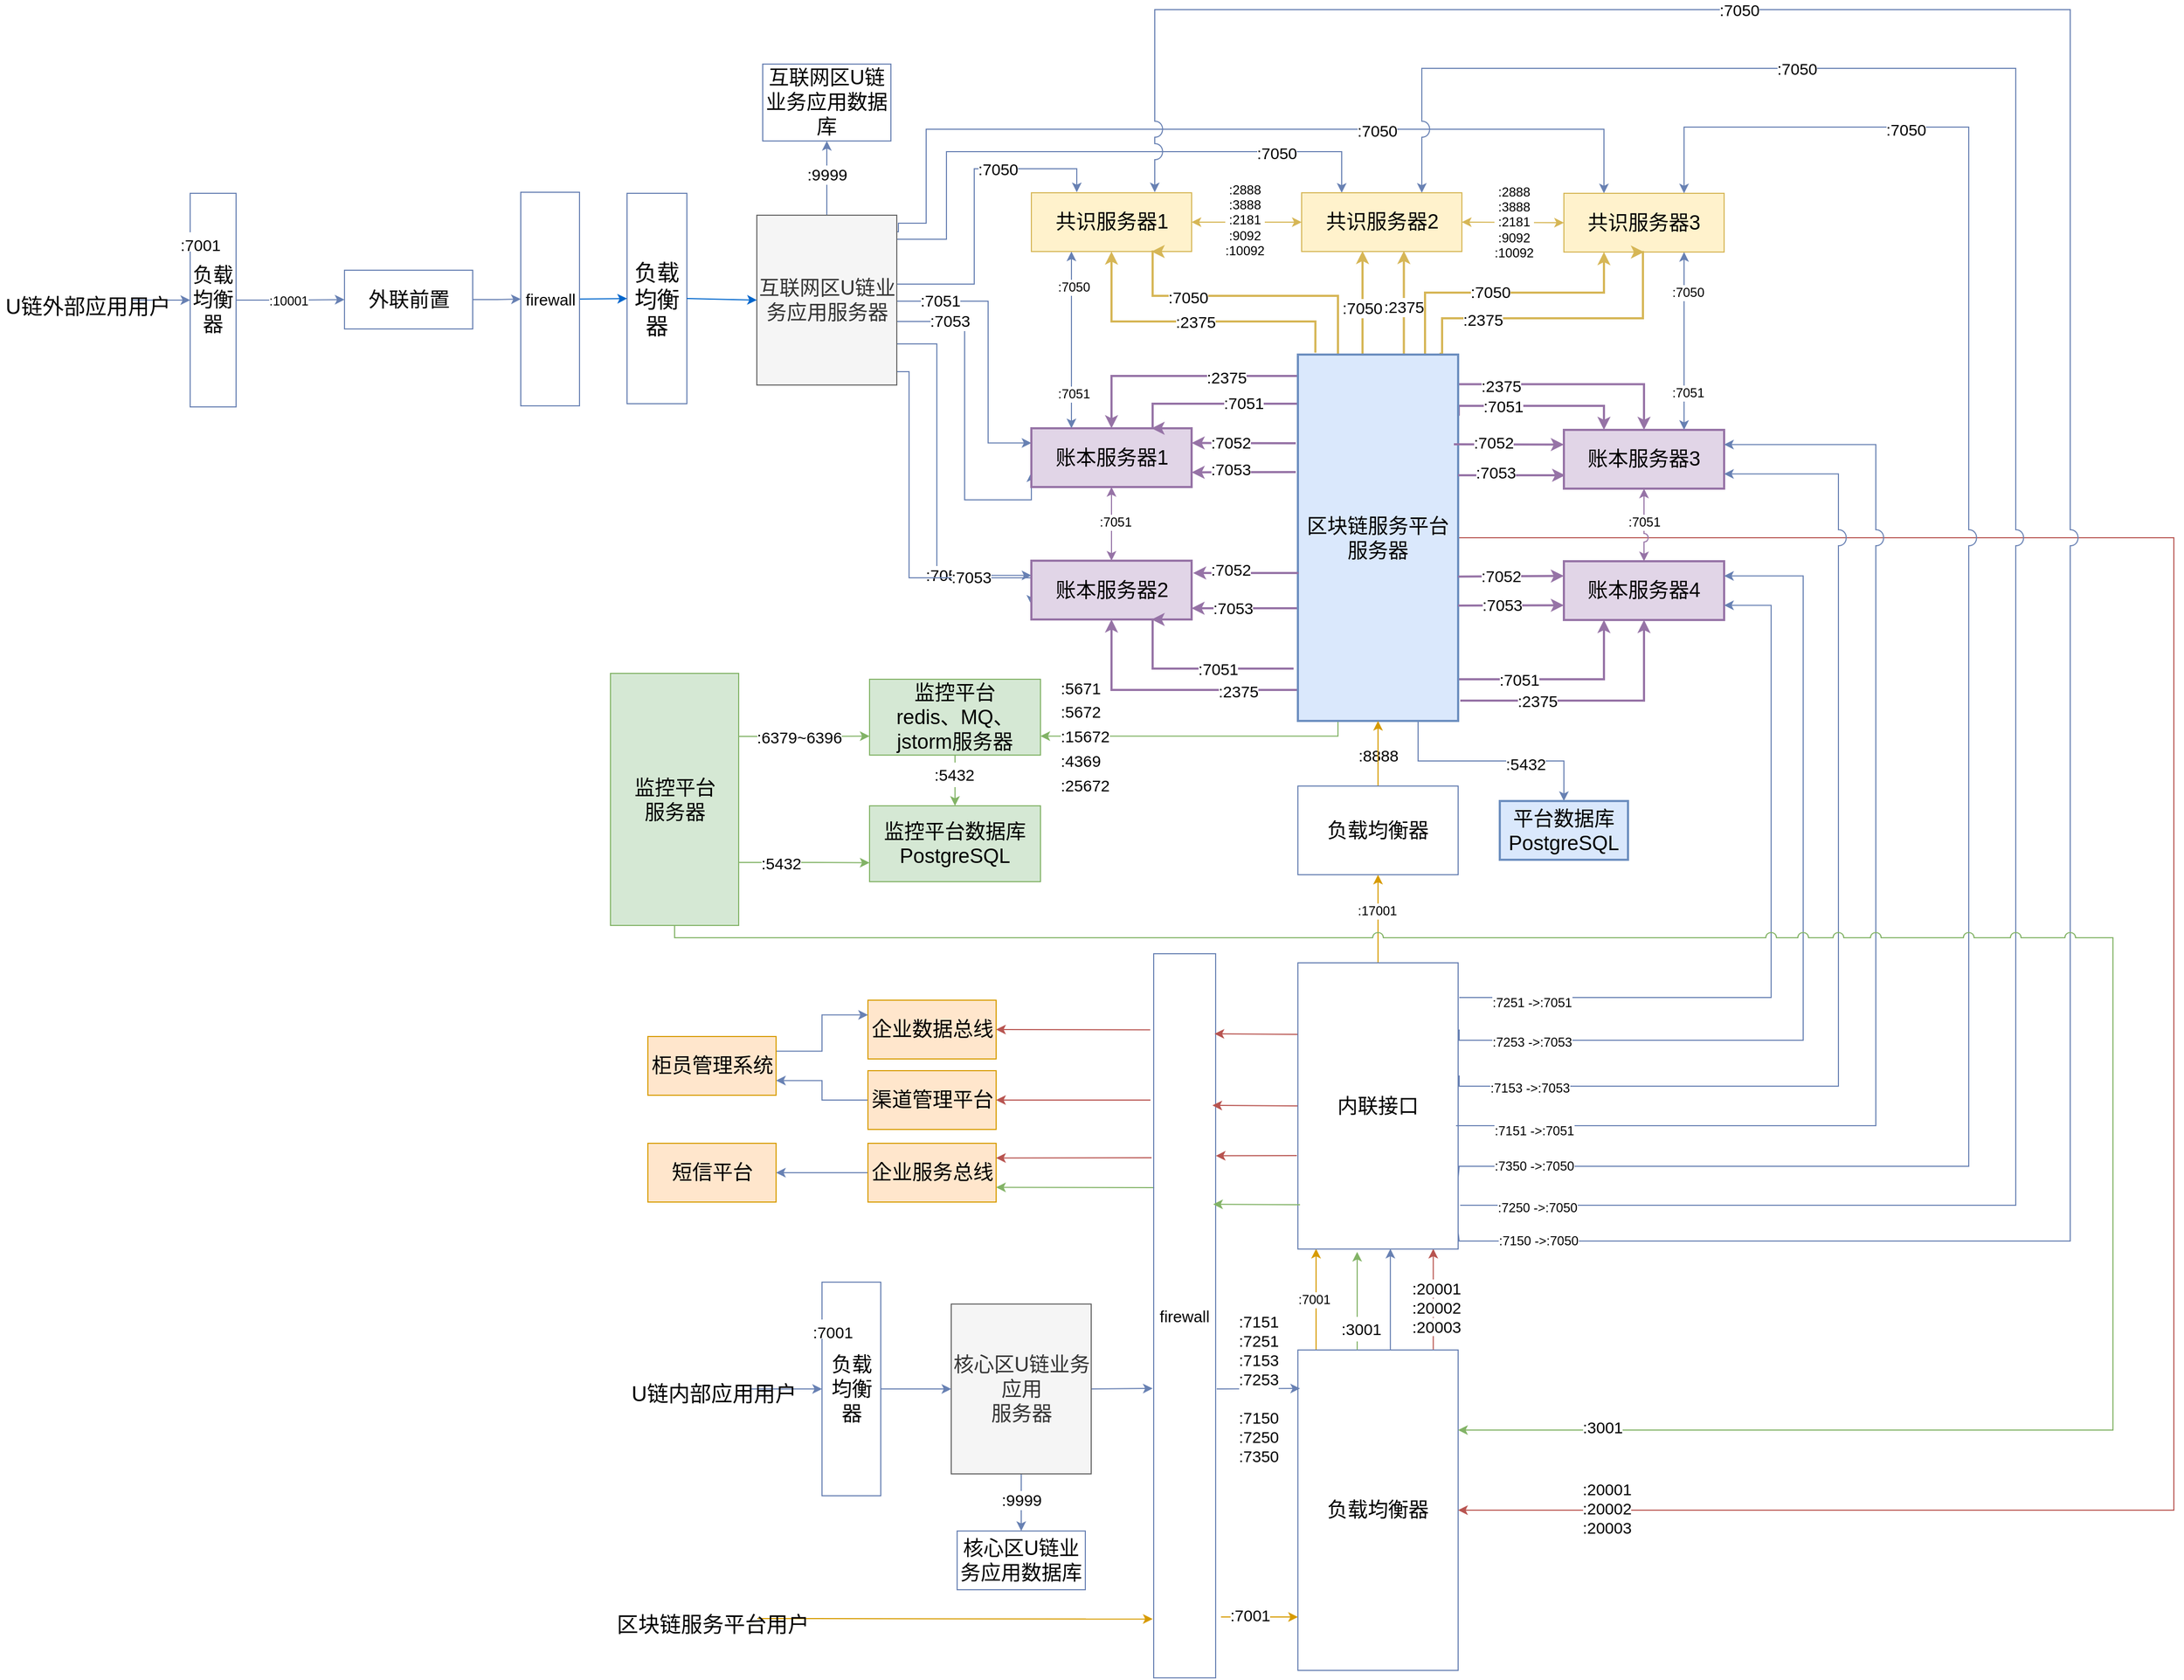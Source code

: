 <mxfile version="12.1.3" type="github" pages="1">
  <diagram id="IZBP0mqrMQUnNwASLiVP" name="Page-1">
    <mxGraphModel dx="1331" dy="813" grid="0" gridSize="10" guides="1" tooltips="1" connect="1" arrows="1" fold="1" page="1" pageScale="1" pageWidth="3300" pageHeight="4681" math="0" shadow="0">
      <root>
        <mxCell id="0"/>
        <mxCell id="1" parent="0"/>
        <mxCell id="sTmjkf9wLWOesbdi5qTJ-49" value="" style="endArrow=classic;html=1;strokeColor=#d79b00;fontSize=15;fillColor=#ffe6cc;" parent="1" edge="1">
          <mxGeometry width="50" height="50" relative="1" as="geometry">
            <mxPoint x="1470" y="3626" as="sourcePoint"/>
            <mxPoint x="1542" y="3626" as="targetPoint"/>
          </mxGeometry>
        </mxCell>
        <mxCell id="gY8Zco-nnhK0H6aGIAgo-136" value="负载均衡器" style="rounded=0;whiteSpace=wrap;html=1;labelBackgroundColor=none;strokeColor=#6881B3;fillColor=none;fontSize=21;align=center;" parent="1" vertex="1">
          <mxGeometry x="914" y="2293" width="56" height="197" as="geometry"/>
        </mxCell>
        <mxCell id="sTmjkf9wLWOesbdi5qTJ-22" style="edgeStyle=orthogonalEdgeStyle;rounded=0;jumpStyle=arc;jumpSize=15;orthogonalLoop=1;jettySize=auto;html=1;exitX=0.25;exitY=0;exitDx=0;exitDy=0;entryX=0.25;entryY=1;entryDx=0;entryDy=0;strokeColor=#d79b00;fontSize=15;fillColor=#ffe6cc;" parent="1" edge="1">
          <mxGeometry relative="1" as="geometry">
            <mxPoint x="1559" y="3375.571" as="sourcePoint"/>
            <mxPoint x="1559" y="3281.286" as="targetPoint"/>
          </mxGeometry>
        </mxCell>
        <mxCell id="rclUoReHh533xrVrYDvn-13" value=":7001" style="text;html=1;resizable=0;points=[];align=center;verticalAlign=middle;labelBackgroundColor=#ffffff;fontSize=12;" parent="sTmjkf9wLWOesbdi5qTJ-22" vertex="1" connectable="0">
          <mxGeometry y="2" relative="1" as="geometry">
            <mxPoint as="offset"/>
          </mxGeometry>
        </mxCell>
        <mxCell id="sTmjkf9wLWOesbdi5qTJ-24" style="edgeStyle=orthogonalEdgeStyle;rounded=0;jumpStyle=arc;jumpSize=15;orthogonalLoop=1;jettySize=auto;html=1;exitX=0.5;exitY=0;exitDx=0;exitDy=0;entryX=0.5;entryY=1;entryDx=0;entryDy=0;strokeColor=#6881B3;fontSize=15;" parent="1" edge="1">
          <mxGeometry relative="1" as="geometry">
            <mxPoint x="1628.571" y="3375.571" as="sourcePoint"/>
            <mxPoint x="1628.571" y="3281.286" as="targetPoint"/>
          </mxGeometry>
        </mxCell>
        <mxCell id="sTmjkf9wLWOesbdi5qTJ-28" style="edgeStyle=orthogonalEdgeStyle;rounded=0;jumpStyle=arc;jumpSize=8;orthogonalLoop=1;jettySize=auto;html=1;exitX=0.75;exitY=0;exitDx=0;exitDy=0;entryX=0.75;entryY=1;entryDx=0;entryDy=0;strokeColor=#b85450;fontSize=15;fillColor=#f8cecc;" parent="1" edge="1">
          <mxGeometry relative="1" as="geometry">
            <mxPoint x="1668.714" y="3375.571" as="sourcePoint"/>
            <mxPoint x="1668.714" y="3281.286" as="targetPoint"/>
          </mxGeometry>
        </mxCell>
        <mxCell id="gY8Zco-nnhK0H6aGIAgo-137" value="负载均衡器" style="rounded=0;whiteSpace=wrap;html=1;labelBackgroundColor=none;strokeColor=#6881B3;fillColor=none;fontSize=19;align=center;" parent="1" vertex="1">
          <mxGeometry x="1542" y="3376" width="150" height="300" as="geometry"/>
        </mxCell>
        <mxCell id="gY8Zco-nnhK0H6aGIAgo-138" style="edgeStyle=orthogonalEdgeStyle;rounded=0;orthogonalLoop=1;jettySize=auto;html=1;exitX=1;exitY=0.5;exitDx=0;exitDy=0;entryX=0;entryY=0.5;entryDx=0;entryDy=0;strokeColor=#6881B3;fontSize=19;" parent="1" source="gY8Zco-nnhK0H6aGIAgo-140" target="gY8Zco-nnhK0H6aGIAgo-143" edge="1">
          <mxGeometry relative="1" as="geometry"/>
        </mxCell>
        <mxCell id="gY8Zco-nnhK0H6aGIAgo-139" value=":10001" style="text;html=1;resizable=0;points=[];align=center;verticalAlign=middle;labelBackgroundColor=#ffffff;fontSize=12;" parent="gY8Zco-nnhK0H6aGIAgo-138" vertex="1" connectable="0">
          <mxGeometry x="-0.365" relative="1" as="geometry">
            <mxPoint x="16.5" y="0.5" as="offset"/>
          </mxGeometry>
        </mxCell>
        <mxCell id="gY8Zco-nnhK0H6aGIAgo-140" value="负载均衡器" style="rounded=0;whiteSpace=wrap;html=1;labelBackgroundColor=none;strokeColor=#6881B3;fillColor=none;fontSize=19;align=center;" parent="1" vertex="1">
          <mxGeometry x="505" y="2293" width="43" height="200" as="geometry"/>
        </mxCell>
        <mxCell id="gY8Zco-nnhK0H6aGIAgo-141" value="" style="endArrow=classic;html=1;strokeColor=#6881B3;fontSize=19;entryX=0;entryY=0.5;entryDx=0;entryDy=0;" parent="1" target="gY8Zco-nnhK0H6aGIAgo-140" edge="1">
          <mxGeometry width="50" height="50" relative="1" as="geometry">
            <mxPoint x="450" y="2393" as="sourcePoint"/>
            <mxPoint x="433.5" y="2368" as="targetPoint"/>
          </mxGeometry>
        </mxCell>
        <mxCell id="gY8Zco-nnhK0H6aGIAgo-142" style="edgeStyle=orthogonalEdgeStyle;rounded=0;orthogonalLoop=1;jettySize=auto;html=1;exitX=1;exitY=0.5;exitDx=0;exitDy=0;entryX=0;entryY=0.5;entryDx=0;entryDy=0;strokeColor=#6881B3;fontSize=15;" parent="1" source="gY8Zco-nnhK0H6aGIAgo-143" target="gY8Zco-nnhK0H6aGIAgo-145" edge="1">
          <mxGeometry relative="1" as="geometry"/>
        </mxCell>
        <mxCell id="gY8Zco-nnhK0H6aGIAgo-143" value="外联前置" style="rounded=0;whiteSpace=wrap;html=1;labelBackgroundColor=none;strokeColor=#6881B3;fillColor=none;fontSize=19;align=center;" parent="1" vertex="1">
          <mxGeometry x="649.5" y="2365" width="120" height="55" as="geometry"/>
        </mxCell>
        <mxCell id="gY8Zco-nnhK0H6aGIAgo-144" style="edgeStyle=orthogonalEdgeStyle;rounded=0;comic=0;jumpStyle=arc;jumpSize=15;orthogonalLoop=1;jettySize=auto;html=1;exitX=1;exitY=0.5;exitDx=0;exitDy=0;entryX=0;entryY=0.5;entryDx=0;entryDy=0;strokeColor=#0066CC;strokeWidth=1;fontSize=15;" parent="1" source="gY8Zco-nnhK0H6aGIAgo-145" target="gY8Zco-nnhK0H6aGIAgo-136" edge="1">
          <mxGeometry relative="1" as="geometry"/>
        </mxCell>
        <mxCell id="gY8Zco-nnhK0H6aGIAgo-145" value="firewall" style="rounded=0;whiteSpace=wrap;html=1;labelBackgroundColor=none;strokeColor=#6881B3;fillColor=none;fontSize=15;align=center;" parent="1" vertex="1">
          <mxGeometry x="814.5" y="2292" width="55" height="200" as="geometry"/>
        </mxCell>
        <mxCell id="gY8Zco-nnhK0H6aGIAgo-146" style="edgeStyle=orthogonalEdgeStyle;rounded=0;orthogonalLoop=1;jettySize=auto;html=1;exitX=0.5;exitY=0;exitDx=0;exitDy=0;entryX=0.5;entryY=1;entryDx=0;entryDy=0;strokeColor=#6881B3;fontSize=15;" parent="1" source="gY8Zco-nnhK0H6aGIAgo-162" target="gY8Zco-nnhK0H6aGIAgo-163" edge="1">
          <mxGeometry relative="1" as="geometry"/>
        </mxCell>
        <mxCell id="gY8Zco-nnhK0H6aGIAgo-147" value=":9999" style="text;html=1;resizable=0;points=[];align=center;verticalAlign=middle;labelBackgroundColor=#ffffff;fontSize=15;" parent="gY8Zco-nnhK0H6aGIAgo-146" vertex="1" connectable="0">
          <mxGeometry x="0.102" relative="1" as="geometry">
            <mxPoint as="offset"/>
          </mxGeometry>
        </mxCell>
        <mxCell id="gY8Zco-nnhK0H6aGIAgo-148" style="edgeStyle=orthogonalEdgeStyle;rounded=0;orthogonalLoop=1;jettySize=auto;html=1;exitX=1;exitY=0.25;exitDx=0;exitDy=0;entryX=0.25;entryY=0;entryDx=0;entryDy=0;strokeColor=#6881B3;fontSize=15;" parent="1" source="gY8Zco-nnhK0H6aGIAgo-162" target="gY8Zco-nnhK0H6aGIAgo-166" edge="1">
          <mxGeometry relative="1" as="geometry">
            <Array as="points">
              <mxPoint x="1166" y="2329"/>
              <mxPoint x="1168" y="2329"/>
              <mxPoint x="1168" y="2321"/>
              <mxPoint x="1194" y="2321"/>
              <mxPoint x="1194" y="2233"/>
              <mxPoint x="1828" y="2233"/>
            </Array>
          </mxGeometry>
        </mxCell>
        <mxCell id="gY8Zco-nnhK0H6aGIAgo-149" value=":7050" style="text;html=1;resizable=0;points=[];align=center;verticalAlign=middle;labelBackgroundColor=#ffffff;fontSize=15;" parent="gY8Zco-nnhK0H6aGIAgo-148" vertex="1" connectable="0">
          <mxGeometry x="0.444" y="-1" relative="1" as="geometry">
            <mxPoint x="-38.5" as="offset"/>
          </mxGeometry>
        </mxCell>
        <mxCell id="gY8Zco-nnhK0H6aGIAgo-150" style="edgeStyle=orthogonalEdgeStyle;rounded=0;orthogonalLoop=1;jettySize=auto;html=1;exitX=1;exitY=0.25;exitDx=0;exitDy=0;entryX=0.25;entryY=0;entryDx=0;entryDy=0;strokeColor=#6881B3;fontSize=15;" parent="1" source="gY8Zco-nnhK0H6aGIAgo-162" target="gY8Zco-nnhK0H6aGIAgo-165" edge="1">
          <mxGeometry relative="1" as="geometry">
            <Array as="points">
              <mxPoint x="1167" y="2336"/>
              <mxPoint x="1213" y="2336"/>
              <mxPoint x="1213" y="2254"/>
              <mxPoint x="1583" y="2254"/>
            </Array>
          </mxGeometry>
        </mxCell>
        <mxCell id="gY8Zco-nnhK0H6aGIAgo-151" value=":7050" style="text;html=1;resizable=0;points=[];align=center;verticalAlign=middle;labelBackgroundColor=#ffffff;fontSize=15;" parent="gY8Zco-nnhK0H6aGIAgo-150" vertex="1" connectable="0">
          <mxGeometry x="0.639" y="-1" relative="1" as="geometry">
            <mxPoint as="offset"/>
          </mxGeometry>
        </mxCell>
        <mxCell id="gY8Zco-nnhK0H6aGIAgo-152" style="edgeStyle=orthogonalEdgeStyle;rounded=0;orthogonalLoop=1;jettySize=auto;html=1;exitX=1;exitY=0.25;exitDx=0;exitDy=0;strokeColor=#6881B3;fontSize=15;" parent="1" source="gY8Zco-nnhK0H6aGIAgo-162" edge="1">
          <mxGeometry relative="1" as="geometry">
            <Array as="points">
              <mxPoint x="1167" y="2378"/>
              <mxPoint x="1239" y="2378"/>
              <mxPoint x="1239" y="2270"/>
              <mxPoint x="1335" y="2270"/>
            </Array>
            <mxPoint x="1335" y="2292" as="targetPoint"/>
          </mxGeometry>
        </mxCell>
        <mxCell id="gY8Zco-nnhK0H6aGIAgo-153" value=":7050" style="text;html=1;resizable=0;points=[];align=center;verticalAlign=middle;labelBackgroundColor=#ffffff;fontSize=15;" parent="gY8Zco-nnhK0H6aGIAgo-152" vertex="1" connectable="0">
          <mxGeometry x="0.4" relative="1" as="geometry">
            <mxPoint as="offset"/>
          </mxGeometry>
        </mxCell>
        <mxCell id="gY8Zco-nnhK0H6aGIAgo-154" style="edgeStyle=orthogonalEdgeStyle;rounded=0;orthogonalLoop=1;jettySize=auto;html=1;exitX=1;exitY=0.5;exitDx=0;exitDy=0;entryX=0;entryY=0.25;entryDx=0;entryDy=0;strokeColor=#6881B3;fontSize=15;" parent="1" source="gY8Zco-nnhK0H6aGIAgo-162" target="gY8Zco-nnhK0H6aGIAgo-167" edge="1">
          <mxGeometry relative="1" as="geometry">
            <Array as="points">
              <mxPoint x="1252" y="2394"/>
              <mxPoint x="1252" y="2526"/>
            </Array>
          </mxGeometry>
        </mxCell>
        <mxCell id="gY8Zco-nnhK0H6aGIAgo-155" value=":7051" style="text;html=1;resizable=0;points=[];align=center;verticalAlign=middle;labelBackgroundColor=#ffffff;fontSize=15;" parent="gY8Zco-nnhK0H6aGIAgo-154" vertex="1" connectable="0">
          <mxGeometry x="-0.683" y="1" relative="1" as="geometry">
            <mxPoint as="offset"/>
          </mxGeometry>
        </mxCell>
        <mxCell id="gY8Zco-nnhK0H6aGIAgo-156" style="edgeStyle=orthogonalEdgeStyle;rounded=0;orthogonalLoop=1;jettySize=auto;html=1;exitX=1;exitY=0.75;exitDx=0;exitDy=0;entryX=0;entryY=0.75;entryDx=0;entryDy=0;strokeColor=#6881B3;fontSize=15;" parent="1" source="gY8Zco-nnhK0H6aGIAgo-162" target="gY8Zco-nnhK0H6aGIAgo-167" edge="1">
          <mxGeometry relative="1" as="geometry">
            <Array as="points">
              <mxPoint x="1167" y="2413"/>
              <mxPoint x="1230" y="2413"/>
              <mxPoint x="1230" y="2580"/>
            </Array>
          </mxGeometry>
        </mxCell>
        <mxCell id="gY8Zco-nnhK0H6aGIAgo-157" value=":7053" style="text;html=1;resizable=0;points=[];align=center;verticalAlign=middle;labelBackgroundColor=#ffffff;fontSize=15;" parent="gY8Zco-nnhK0H6aGIAgo-156" vertex="1" connectable="0">
          <mxGeometry x="-0.641" y="1" relative="1" as="geometry">
            <mxPoint x="8" as="offset"/>
          </mxGeometry>
        </mxCell>
        <mxCell id="gY8Zco-nnhK0H6aGIAgo-158" style="edgeStyle=orthogonalEdgeStyle;rounded=0;orthogonalLoop=1;jettySize=auto;html=1;exitX=1;exitY=0.75;exitDx=0;exitDy=0;entryX=0;entryY=0.25;entryDx=0;entryDy=0;strokeColor=#6881B3;fontSize=15;" parent="1" source="gY8Zco-nnhK0H6aGIAgo-162" target="gY8Zco-nnhK0H6aGIAgo-168" edge="1">
          <mxGeometry relative="1" as="geometry">
            <Array as="points">
              <mxPoint x="1166" y="2434"/>
              <mxPoint x="1204" y="2434"/>
              <mxPoint x="1204" y="2650"/>
            </Array>
          </mxGeometry>
        </mxCell>
        <mxCell id="gY8Zco-nnhK0H6aGIAgo-159" value=":7051" style="text;html=1;resizable=0;points=[];align=center;verticalAlign=middle;labelBackgroundColor=#ffffff;fontSize=15;" parent="gY8Zco-nnhK0H6aGIAgo-158" vertex="1" connectable="0">
          <mxGeometry x="0.529" y="1" relative="1" as="geometry">
            <mxPoint as="offset"/>
          </mxGeometry>
        </mxCell>
        <mxCell id="gY8Zco-nnhK0H6aGIAgo-160" style="edgeStyle=orthogonalEdgeStyle;rounded=0;orthogonalLoop=1;jettySize=auto;html=1;exitX=1;exitY=0.75;exitDx=0;exitDy=0;entryX=0;entryY=0.75;entryDx=0;entryDy=0;strokeColor=#6881B3;fontSize=15;" parent="1" source="gY8Zco-nnhK0H6aGIAgo-162" target="gY8Zco-nnhK0H6aGIAgo-168" edge="1">
          <mxGeometry relative="1" as="geometry">
            <Array as="points">
              <mxPoint x="1167" y="2460"/>
              <mxPoint x="1178" y="2460"/>
              <mxPoint x="1178" y="2653"/>
            </Array>
          </mxGeometry>
        </mxCell>
        <mxCell id="gY8Zco-nnhK0H6aGIAgo-161" value=":7053" style="text;html=1;resizable=0;points=[];align=center;verticalAlign=middle;labelBackgroundColor=#ffffff;fontSize=15;" parent="gY8Zco-nnhK0H6aGIAgo-160" vertex="1" connectable="0">
          <mxGeometry x="0.507" y="1" relative="1" as="geometry">
            <mxPoint x="9" as="offset"/>
          </mxGeometry>
        </mxCell>
        <mxCell id="gY8Zco-nnhK0H6aGIAgo-162" value="互联网区U链业务应用服务器" style="rounded=0;whiteSpace=wrap;html=1;labelBackgroundColor=none;strokeColor=#666666;fillColor=#f5f5f5;fontSize=19;align=center;fontColor=#333333;" parent="1" vertex="1">
          <mxGeometry x="1035.5" y="2313.5" width="131" height="159" as="geometry"/>
        </mxCell>
        <mxCell id="gY8Zco-nnhK0H6aGIAgo-163" value="互联网区U链业务应用数据库" style="rounded=0;whiteSpace=wrap;html=1;labelBackgroundColor=none;strokeColor=#6881B3;fillColor=none;fontSize=19;align=center;" parent="1" vertex="1">
          <mxGeometry x="1041" y="2172" width="120" height="72" as="geometry"/>
        </mxCell>
        <mxCell id="gY8Zco-nnhK0H6aGIAgo-164" value="共识服务器1" style="rounded=0;whiteSpace=wrap;html=1;labelBackgroundColor=none;strokeColor=#d6b656;fillColor=#fff2cc;fontSize=19;align=center;" parent="1" vertex="1">
          <mxGeometry x="1292.5" y="2292.5" width="150" height="55" as="geometry"/>
        </mxCell>
        <mxCell id="gY8Zco-nnhK0H6aGIAgo-165" value="共识服务器2" style="rounded=0;whiteSpace=wrap;html=1;labelBackgroundColor=none;strokeColor=#d6b656;fillColor=#fff2cc;fontSize=19;align=center;" parent="1" vertex="1">
          <mxGeometry x="1545.5" y="2292.5" width="150" height="55" as="geometry"/>
        </mxCell>
        <mxCell id="gY8Zco-nnhK0H6aGIAgo-166" value="共识服务器3" style="rounded=0;whiteSpace=wrap;html=1;labelBackgroundColor=none;strokeColor=#d6b656;fillColor=#fff2cc;fontSize=19;align=center;" parent="1" vertex="1">
          <mxGeometry x="1791" y="2293" width="150" height="55" as="geometry"/>
        </mxCell>
        <mxCell id="gY8Zco-nnhK0H6aGIAgo-167" value="账本服务器1" style="rounded=0;whiteSpace=wrap;html=1;labelBackgroundColor=none;strokeColor=#9673a6;fillColor=#e1d5e7;fontSize=19;align=center;strokeWidth=2;" parent="1" vertex="1">
          <mxGeometry x="1292.5" y="2513" width="150" height="55" as="geometry"/>
        </mxCell>
        <mxCell id="gY8Zco-nnhK0H6aGIAgo-168" value="账本服务器2" style="rounded=0;whiteSpace=wrap;html=1;labelBackgroundColor=none;strokeColor=#9673a6;fillColor=#e1d5e7;fontSize=19;align=center;strokeWidth=2;" parent="1" vertex="1">
          <mxGeometry x="1292.5" y="2637" width="150" height="55" as="geometry"/>
        </mxCell>
        <mxCell id="gY8Zco-nnhK0H6aGIAgo-169" value="账本服务器3" style="rounded=0;whiteSpace=wrap;html=1;labelBackgroundColor=none;strokeColor=#9673a6;fillColor=#e1d5e7;fontSize=19;align=center;strokeWidth=2;" parent="1" vertex="1">
          <mxGeometry x="1791" y="2514.5" width="150" height="55" as="geometry"/>
        </mxCell>
        <mxCell id="gY8Zco-nnhK0H6aGIAgo-170" value="账本服务器4" style="rounded=0;whiteSpace=wrap;html=1;labelBackgroundColor=none;strokeColor=#9673a6;fillColor=#e1d5e7;fontSize=19;align=center;strokeWidth=2;" parent="1" vertex="1">
          <mxGeometry x="1791" y="2637.5" width="150" height="55" as="geometry"/>
        </mxCell>
        <mxCell id="gY8Zco-nnhK0H6aGIAgo-171" style="edgeStyle=orthogonalEdgeStyle;rounded=0;orthogonalLoop=1;jettySize=auto;html=1;entryX=0.5;entryY=0;entryDx=0;entryDy=0;strokeColor=#9673a6;fontSize=15;strokeWidth=2;fillColor=#e1d5e7;" parent="1" source="gY8Zco-nnhK0H6aGIAgo-204" target="gY8Zco-nnhK0H6aGIAgo-167" edge="1">
          <mxGeometry relative="1" as="geometry">
            <mxPoint x="1541" y="2488" as="sourcePoint"/>
            <Array as="points">
              <mxPoint x="1368" y="2464"/>
            </Array>
          </mxGeometry>
        </mxCell>
        <mxCell id="gY8Zco-nnhK0H6aGIAgo-172" value=":2375" style="text;html=1;resizable=0;points=[];align=center;verticalAlign=middle;labelBackgroundColor=#ffffff;fontSize=15;" parent="gY8Zco-nnhK0H6aGIAgo-171" vertex="1" connectable="0">
          <mxGeometry x="-0.169" y="-1" relative="1" as="geometry">
            <mxPoint x="25.5" y="1.5" as="offset"/>
          </mxGeometry>
        </mxCell>
        <mxCell id="gY8Zco-nnhK0H6aGIAgo-173" style="edgeStyle=orthogonalEdgeStyle;rounded=0;orthogonalLoop=1;jettySize=auto;html=1;exitX=0.004;exitY=0.191;exitDx=0;exitDy=0;entryX=0.75;entryY=0;entryDx=0;entryDy=0;strokeColor=#9673a6;fontSize=15;exitPerimeter=0;strokeWidth=2;fillColor=#e1d5e7;" parent="1" source="gY8Zco-nnhK0H6aGIAgo-204" target="gY8Zco-nnhK0H6aGIAgo-167" edge="1">
          <mxGeometry relative="1" as="geometry">
            <Array as="points">
              <mxPoint x="1542" y="2490"/>
              <mxPoint x="1406" y="2490"/>
            </Array>
          </mxGeometry>
        </mxCell>
        <mxCell id="gY8Zco-nnhK0H6aGIAgo-174" value=":7051" style="text;html=1;resizable=0;points=[];align=center;verticalAlign=middle;labelBackgroundColor=#ffffff;fontSize=15;" parent="gY8Zco-nnhK0H6aGIAgo-173" vertex="1" connectable="0">
          <mxGeometry x="-0.207" y="-1" relative="1" as="geometry">
            <mxPoint as="offset"/>
          </mxGeometry>
        </mxCell>
        <mxCell id="gY8Zco-nnhK0H6aGIAgo-175" style="edgeStyle=orthogonalEdgeStyle;rounded=0;orthogonalLoop=1;jettySize=auto;html=1;entryX=0.5;entryY=1;entryDx=0;entryDy=0;strokeColor=#9673a6;fontSize=15;exitX=0.004;exitY=0.939;exitDx=0;exitDy=0;exitPerimeter=0;strokeWidth=2;fillColor=#e1d5e7;" parent="1" source="gY8Zco-nnhK0H6aGIAgo-204" target="gY8Zco-nnhK0H6aGIAgo-168" edge="1">
          <mxGeometry relative="1" as="geometry">
            <Array as="points">
              <mxPoint x="1542" y="2758"/>
              <mxPoint x="1368" y="2758"/>
            </Array>
          </mxGeometry>
        </mxCell>
        <mxCell id="gY8Zco-nnhK0H6aGIAgo-176" value=":2375" style="text;html=1;resizable=0;points=[];align=center;verticalAlign=middle;labelBackgroundColor=#ffffff;fontSize=15;" parent="gY8Zco-nnhK0H6aGIAgo-175" vertex="1" connectable="0">
          <mxGeometry x="-0.401" y="1" relative="1" as="geometry">
            <mxPoint x="10" as="offset"/>
          </mxGeometry>
        </mxCell>
        <mxCell id="gY8Zco-nnhK0H6aGIAgo-177" style="edgeStyle=orthogonalEdgeStyle;rounded=0;orthogonalLoop=1;jettySize=auto;html=1;entryX=0.75;entryY=1;entryDx=0;entryDy=0;strokeColor=#9673a6;fontSize=15;strokeWidth=2;exitX=-0.027;exitY=0.857;exitDx=0;exitDy=0;exitPerimeter=0;fillColor=#e1d5e7;" parent="1" source="gY8Zco-nnhK0H6aGIAgo-204" target="gY8Zco-nnhK0H6aGIAgo-168" edge="1">
          <mxGeometry relative="1" as="geometry">
            <mxPoint x="1541" y="2706" as="sourcePoint"/>
            <Array as="points">
              <mxPoint x="1406" y="2738"/>
            </Array>
          </mxGeometry>
        </mxCell>
        <mxCell id="gY8Zco-nnhK0H6aGIAgo-178" value=":7051" style="text;html=1;resizable=0;points=[];align=center;verticalAlign=middle;labelBackgroundColor=#ffffff;fontSize=15;" parent="gY8Zco-nnhK0H6aGIAgo-177" vertex="1" connectable="0">
          <mxGeometry x="-0.136" relative="1" as="geometry">
            <mxPoint x="6" as="offset"/>
          </mxGeometry>
        </mxCell>
        <mxCell id="gY8Zco-nnhK0H6aGIAgo-179" style="edgeStyle=orthogonalEdgeStyle;rounded=0;orthogonalLoop=1;jettySize=auto;html=1;exitX=0.994;exitY=0.081;exitDx=0;exitDy=0;entryX=0.5;entryY=0;entryDx=0;entryDy=0;strokeColor=#9673a6;fontSize=15;exitPerimeter=0;strokeWidth=2;fillColor=#e1d5e7;" parent="1" source="gY8Zco-nnhK0H6aGIAgo-204" target="gY8Zco-nnhK0H6aGIAgo-169" edge="1">
          <mxGeometry relative="1" as="geometry">
            <Array as="points">
              <mxPoint x="1866" y="2472"/>
            </Array>
          </mxGeometry>
        </mxCell>
        <mxCell id="gY8Zco-nnhK0H6aGIAgo-180" value=":2375" style="text;html=1;resizable=0;points=[];align=center;verticalAlign=middle;labelBackgroundColor=#ffffff;fontSize=15;" parent="gY8Zco-nnhK0H6aGIAgo-179" vertex="1" connectable="0">
          <mxGeometry x="-0.615" y="-1" relative="1" as="geometry">
            <mxPoint x="-1.5" y="-0.5" as="offset"/>
          </mxGeometry>
        </mxCell>
        <mxCell id="gY8Zco-nnhK0H6aGIAgo-181" style="edgeStyle=orthogonalEdgeStyle;rounded=0;orthogonalLoop=1;jettySize=auto;html=1;exitX=1.004;exitY=0.167;exitDx=0;exitDy=0;entryX=0.25;entryY=0;entryDx=0;entryDy=0;strokeColor=#9673a6;fontSize=15;exitPerimeter=0;strokeWidth=2;fillColor=#e1d5e7;" parent="1" source="gY8Zco-nnhK0H6aGIAgo-204" target="gY8Zco-nnhK0H6aGIAgo-169" edge="1">
          <mxGeometry relative="1" as="geometry">
            <Array as="points">
              <mxPoint x="1692" y="2492"/>
              <mxPoint x="1828" y="2492"/>
            </Array>
          </mxGeometry>
        </mxCell>
        <mxCell id="gY8Zco-nnhK0H6aGIAgo-182" value=":7051" style="text;html=1;resizable=0;points=[];align=center;verticalAlign=middle;labelBackgroundColor=#ffffff;fontSize=15;" parent="gY8Zco-nnhK0H6aGIAgo-181" vertex="1" connectable="0">
          <mxGeometry x="-0.583" relative="1" as="geometry">
            <mxPoint x="15.5" as="offset"/>
          </mxGeometry>
        </mxCell>
        <mxCell id="gY8Zco-nnhK0H6aGIAgo-183" style="edgeStyle=orthogonalEdgeStyle;rounded=0;orthogonalLoop=1;jettySize=auto;html=1;entryX=0.5;entryY=1;entryDx=0;entryDy=0;strokeColor=#9673a6;fontSize=15;strokeWidth=2;fillColor=#e1d5e7;" parent="1" target="gY8Zco-nnhK0H6aGIAgo-170" edge="1">
          <mxGeometry relative="1" as="geometry">
            <Array as="points">
              <mxPoint x="1694" y="2768"/>
              <mxPoint x="1866" y="2768"/>
            </Array>
            <mxPoint x="1694" y="2768" as="sourcePoint"/>
          </mxGeometry>
        </mxCell>
        <mxCell id="gY8Zco-nnhK0H6aGIAgo-184" value=":2375" style="text;html=1;resizable=0;points=[];align=center;verticalAlign=middle;labelBackgroundColor=#ffffff;fontSize=15;" parent="gY8Zco-nnhK0H6aGIAgo-183" vertex="1" connectable="0">
          <mxGeometry x="-0.656" relative="1" as="geometry">
            <mxPoint x="29" as="offset"/>
          </mxGeometry>
        </mxCell>
        <mxCell id="gY8Zco-nnhK0H6aGIAgo-185" style="edgeStyle=orthogonalEdgeStyle;rounded=0;orthogonalLoop=1;jettySize=auto;html=1;entryX=0.25;entryY=1;entryDx=0;entryDy=0;strokeColor=#9673a6;fontSize=15;strokeWidth=2;exitX=0.987;exitY=0.892;exitDx=0;exitDy=0;exitPerimeter=0;fillColor=#e1d5e7;" parent="1" source="gY8Zco-nnhK0H6aGIAgo-204" target="gY8Zco-nnhK0H6aGIAgo-170" edge="1">
          <mxGeometry relative="1" as="geometry">
            <Array as="points">
              <mxPoint x="1688" y="2750"/>
              <mxPoint x="1688" y="2748"/>
              <mxPoint x="1828" y="2748"/>
            </Array>
            <mxPoint x="1688" y="2714" as="sourcePoint"/>
          </mxGeometry>
        </mxCell>
        <mxCell id="gY8Zco-nnhK0H6aGIAgo-186" value=":7051" style="text;html=1;resizable=0;points=[];align=center;verticalAlign=middle;labelBackgroundColor=#ffffff;fontSize=15;" parent="gY8Zco-nnhK0H6aGIAgo-185" vertex="1" connectable="0">
          <mxGeometry x="-0.63" relative="1" as="geometry">
            <mxPoint x="28" as="offset"/>
          </mxGeometry>
        </mxCell>
        <mxCell id="gY8Zco-nnhK0H6aGIAgo-187" style="edgeStyle=orthogonalEdgeStyle;rounded=0;orthogonalLoop=1;jettySize=auto;html=1;exitX=0.109;exitY=-0.005;exitDx=0;exitDy=0;entryX=0.5;entryY=1;entryDx=0;entryDy=0;strokeColor=#d6b656;fontSize=15;exitPerimeter=0;strokeWidth=2;fillColor=#fff2cc;" parent="1" source="gY8Zco-nnhK0H6aGIAgo-204" target="gY8Zco-nnhK0H6aGIAgo-164" edge="1">
          <mxGeometry relative="1" as="geometry">
            <Array as="points">
              <mxPoint x="1558" y="2413"/>
              <mxPoint x="1368" y="2413"/>
            </Array>
          </mxGeometry>
        </mxCell>
        <mxCell id="gY8Zco-nnhK0H6aGIAgo-188" value=":2375" style="text;html=1;resizable=0;points=[];align=center;verticalAlign=middle;labelBackgroundColor=#ffffff;fontSize=15;" parent="gY8Zco-nnhK0H6aGIAgo-187" vertex="1" connectable="0">
          <mxGeometry x="-0.005" relative="1" as="geometry">
            <mxPoint as="offset"/>
          </mxGeometry>
        </mxCell>
        <mxCell id="gY8Zco-nnhK0H6aGIAgo-189" style="edgeStyle=orthogonalEdgeStyle;rounded=0;orthogonalLoop=1;jettySize=auto;html=1;exitX=0.25;exitY=0;exitDx=0;exitDy=0;entryX=0.75;entryY=1;entryDx=0;entryDy=0;strokeColor=#d6b656;fontSize=15;strokeWidth=2;fillColor=#fff2cc;" parent="1" source="gY8Zco-nnhK0H6aGIAgo-204" target="gY8Zco-nnhK0H6aGIAgo-164" edge="1">
          <mxGeometry relative="1" as="geometry">
            <Array as="points">
              <mxPoint x="1580" y="2389"/>
              <mxPoint x="1406" y="2389"/>
            </Array>
          </mxGeometry>
        </mxCell>
        <mxCell id="gY8Zco-nnhK0H6aGIAgo-190" value=":7050" style="text;html=1;resizable=0;points=[];align=center;verticalAlign=middle;labelBackgroundColor=#ffffff;fontSize=15;" parent="gY8Zco-nnhK0H6aGIAgo-189" vertex="1" connectable="0">
          <mxGeometry x="0.441" y="1" relative="1" as="geometry">
            <mxPoint as="offset"/>
          </mxGeometry>
        </mxCell>
        <mxCell id="gY8Zco-nnhK0H6aGIAgo-191" style="edgeStyle=orthogonalEdgeStyle;rounded=0;orthogonalLoop=1;jettySize=auto;html=1;exitX=0.5;exitY=0;exitDx=0;exitDy=0;entryX=0.38;entryY=0.991;entryDx=0;entryDy=0;entryPerimeter=0;strokeColor=#d6b656;fontSize=15;strokeWidth=2;fillColor=#fff2cc;" parent="1" source="gY8Zco-nnhK0H6aGIAgo-204" target="gY8Zco-nnhK0H6aGIAgo-165" edge="1">
          <mxGeometry relative="1" as="geometry">
            <Array as="points">
              <mxPoint x="1603" y="2464"/>
            </Array>
          </mxGeometry>
        </mxCell>
        <mxCell id="gY8Zco-nnhK0H6aGIAgo-192" value=":7050" style="text;html=1;resizable=0;points=[];align=center;verticalAlign=middle;labelBackgroundColor=#ffffff;fontSize=15;" parent="gY8Zco-nnhK0H6aGIAgo-191" vertex="1" connectable="0">
          <mxGeometry x="0.304" y="1" relative="1" as="geometry">
            <mxPoint as="offset"/>
          </mxGeometry>
        </mxCell>
        <mxCell id="gY8Zco-nnhK0H6aGIAgo-193" style="edgeStyle=orthogonalEdgeStyle;rounded=0;orthogonalLoop=1;jettySize=auto;html=1;exitX=0.5;exitY=0;exitDx=0;exitDy=0;entryX=0.638;entryY=0.991;entryDx=0;entryDy=0;entryPerimeter=0;strokeColor=#d6b656;fontSize=15;strokeWidth=2;fillColor=#fff2cc;" parent="1" source="gY8Zco-nnhK0H6aGIAgo-204" target="gY8Zco-nnhK0H6aGIAgo-165" edge="1">
          <mxGeometry relative="1" as="geometry">
            <Array as="points">
              <mxPoint x="1641" y="2464"/>
            </Array>
          </mxGeometry>
        </mxCell>
        <mxCell id="gY8Zco-nnhK0H6aGIAgo-194" value=":2375" style="text;html=1;resizable=0;points=[];align=center;verticalAlign=middle;labelBackgroundColor=#ffffff;fontSize=15;" parent="gY8Zco-nnhK0H6aGIAgo-193" vertex="1" connectable="0">
          <mxGeometry x="0.333" relative="1" as="geometry">
            <mxPoint y="-2" as="offset"/>
          </mxGeometry>
        </mxCell>
        <mxCell id="gY8Zco-nnhK0H6aGIAgo-195" style="edgeStyle=orthogonalEdgeStyle;rounded=0;orthogonalLoop=1;jettySize=auto;html=1;exitX=0.89;exitY=-0.005;exitDx=0;exitDy=0;entryX=0.5;entryY=1;entryDx=0;entryDy=0;strokeColor=#d6b656;fontSize=15;exitPerimeter=0;strokeWidth=2;fillColor=#fff2cc;" parent="1" source="gY8Zco-nnhK0H6aGIAgo-204" target="gY8Zco-nnhK0H6aGIAgo-166" edge="1">
          <mxGeometry relative="1" as="geometry">
            <Array as="points">
              <mxPoint x="1675" y="2464"/>
              <mxPoint x="1677" y="2464"/>
              <mxPoint x="1677" y="2410"/>
              <mxPoint x="1865" y="2410"/>
            </Array>
          </mxGeometry>
        </mxCell>
        <mxCell id="gY8Zco-nnhK0H6aGIAgo-196" value=":2375" style="text;html=1;resizable=0;points=[];align=center;verticalAlign=middle;labelBackgroundColor=#ffffff;fontSize=15;" parent="gY8Zco-nnhK0H6aGIAgo-195" vertex="1" connectable="0">
          <mxGeometry x="-0.33" y="-1" relative="1" as="geometry">
            <mxPoint x="5" as="offset"/>
          </mxGeometry>
        </mxCell>
        <mxCell id="gY8Zco-nnhK0H6aGIAgo-197" style="edgeStyle=orthogonalEdgeStyle;rounded=0;orthogonalLoop=1;jettySize=auto;html=1;exitX=0.75;exitY=0;exitDx=0;exitDy=0;entryX=0.25;entryY=1;entryDx=0;entryDy=0;strokeColor=#d6b656;fontSize=15;strokeWidth=2;fillColor=#fff2cc;" parent="1" source="gY8Zco-nnhK0H6aGIAgo-204" target="gY8Zco-nnhK0H6aGIAgo-166" edge="1">
          <mxGeometry relative="1" as="geometry">
            <Array as="points">
              <mxPoint x="1661" y="2464"/>
              <mxPoint x="1661" y="2386"/>
              <mxPoint x="1828" y="2386"/>
            </Array>
          </mxGeometry>
        </mxCell>
        <mxCell id="gY8Zco-nnhK0H6aGIAgo-198" value=":7050" style="text;html=1;resizable=0;points=[];align=center;verticalAlign=middle;labelBackgroundColor=#ffffff;fontSize=15;" parent="gY8Zco-nnhK0H6aGIAgo-197" vertex="1" connectable="0">
          <mxGeometry x="0.064" y="1" relative="1" as="geometry">
            <mxPoint as="offset"/>
          </mxGeometry>
        </mxCell>
        <mxCell id="sTmjkf9wLWOesbdi5qTJ-13" style="edgeStyle=orthogonalEdgeStyle;rounded=0;jumpStyle=arc;jumpSize=15;orthogonalLoop=1;jettySize=auto;html=1;exitX=0.75;exitY=1;exitDx=0;exitDy=0;entryX=0.5;entryY=0;entryDx=0;entryDy=0;strokeColor=#6881B3;fontSize=15;" parent="1" source="gY8Zco-nnhK0H6aGIAgo-204" target="gY8Zco-nnhK0H6aGIAgo-221" edge="1">
          <mxGeometry relative="1" as="geometry"/>
        </mxCell>
        <mxCell id="sTmjkf9wLWOesbdi5qTJ-14" value=":5432" style="text;html=1;resizable=0;points=[];align=center;verticalAlign=middle;labelBackgroundColor=#ffffff;fontSize=15;" parent="sTmjkf9wLWOesbdi5qTJ-13" vertex="1" connectable="0">
          <mxGeometry x="0.304" y="-2" relative="1" as="geometry">
            <mxPoint as="offset"/>
          </mxGeometry>
        </mxCell>
        <mxCell id="sTmjkf9wLWOesbdi5qTJ-27" style="edgeStyle=orthogonalEdgeStyle;rounded=0;jumpStyle=arc;jumpSize=15;orthogonalLoop=1;jettySize=auto;html=1;exitX=1;exitY=0.5;exitDx=0;exitDy=0;entryX=1;entryY=0.5;entryDx=0;entryDy=0;strokeColor=#b85450;fontSize=15;fillColor=#f8cecc;" parent="1" source="gY8Zco-nnhK0H6aGIAgo-204" target="gY8Zco-nnhK0H6aGIAgo-137" edge="1">
          <mxGeometry relative="1" as="geometry">
            <Array as="points">
              <mxPoint x="2362" y="2616"/>
              <mxPoint x="2362" y="3526"/>
            </Array>
          </mxGeometry>
        </mxCell>
        <mxCell id="sTmjkf9wLWOesbdi5qTJ-29" value=":20001&lt;br&gt;:20002&lt;br&gt;:20003" style="text;html=1;resizable=0;points=[];align=center;verticalAlign=middle;labelBackgroundColor=#ffffff;fontSize=15;" parent="sTmjkf9wLWOesbdi5qTJ-27" vertex="1" connectable="0">
          <mxGeometry x="0.877" y="-2" relative="1" as="geometry">
            <mxPoint as="offset"/>
          </mxGeometry>
        </mxCell>
        <mxCell id="z6z0s-MIZYobqjLazBSK-6" style="edgeStyle=orthogonalEdgeStyle;rounded=0;orthogonalLoop=1;jettySize=auto;html=1;exitX=0.25;exitY=1;exitDx=0;exitDy=0;entryX=1;entryY=0.75;entryDx=0;entryDy=0;fontSize=19;fillColor=#d5e8d4;strokeColor=#82b366;" edge="1" parent="1" source="gY8Zco-nnhK0H6aGIAgo-204" target="z6z0s-MIZYobqjLazBSK-1">
          <mxGeometry relative="1" as="geometry">
            <Array as="points">
              <mxPoint x="1579" y="2801"/>
            </Array>
          </mxGeometry>
        </mxCell>
        <mxCell id="z6z0s-MIZYobqjLazBSK-8" value="&lt;span style=&quot;font-size: 15px&quot;&gt;:5671&lt;br&gt;:5672&lt;br&gt;:15672&lt;br&gt;:4369&lt;br&gt;:25672&lt;br&gt;&lt;/span&gt;" style="text;html=1;resizable=0;points=[];align=left;verticalAlign=middle;labelBackgroundColor=#ffffff;fontSize=19;" vertex="1" connectable="0" parent="z6z0s-MIZYobqjLazBSK-6">
          <mxGeometry x="0.707" y="-1" relative="1" as="geometry">
            <mxPoint x="-25.5" as="offset"/>
          </mxGeometry>
        </mxCell>
        <mxCell id="gY8Zco-nnhK0H6aGIAgo-204" value="区块链服务平台服务器" style="rounded=0;whiteSpace=wrap;html=1;labelBackgroundColor=none;strokeColor=#6c8ebf;fillColor=#dae8fc;fontSize=19;align=center;strokeWidth=2;" parent="1" vertex="1">
          <mxGeometry x="1542" y="2444" width="150" height="343" as="geometry"/>
        </mxCell>
        <mxCell id="gY8Zco-nnhK0H6aGIAgo-205" value="" style="endArrow=classic;html=1;strokeColor=#9673a6;fontSize=15;entryX=1;entryY=0.25;entryDx=0;entryDy=0;strokeWidth=2;fillColor=#e1d5e7;" parent="1" target="gY8Zco-nnhK0H6aGIAgo-167" edge="1">
          <mxGeometry width="50" height="50" relative="1" as="geometry">
            <mxPoint x="1540" y="2527" as="sourcePoint"/>
            <mxPoint x="1528" y="2575" as="targetPoint"/>
          </mxGeometry>
        </mxCell>
        <mxCell id="gY8Zco-nnhK0H6aGIAgo-206" value=":7052" style="text;html=1;resizable=0;points=[];align=center;verticalAlign=middle;labelBackgroundColor=#ffffff;fontSize=15;" parent="gY8Zco-nnhK0H6aGIAgo-205" vertex="1" connectable="0">
          <mxGeometry x="0.361" y="-1" relative="1" as="geometry">
            <mxPoint x="5" as="offset"/>
          </mxGeometry>
        </mxCell>
        <mxCell id="gY8Zco-nnhK0H6aGIAgo-207" value="" style="endArrow=classic;html=1;strokeColor=#9673a6;fontSize=15;entryX=1;entryY=0.75;entryDx=0;entryDy=0;strokeWidth=2;fillColor=#e1d5e7;" parent="1" target="gY8Zco-nnhK0H6aGIAgo-167" edge="1">
          <mxGeometry width="50" height="50" relative="1" as="geometry">
            <mxPoint x="1540" y="2554" as="sourcePoint"/>
            <mxPoint x="1528" y="2621" as="targetPoint"/>
          </mxGeometry>
        </mxCell>
        <mxCell id="gY8Zco-nnhK0H6aGIAgo-208" value=":7053" style="text;html=1;resizable=0;points=[];align=center;verticalAlign=middle;labelBackgroundColor=#ffffff;fontSize=15;" parent="gY8Zco-nnhK0H6aGIAgo-207" vertex="1" connectable="0">
          <mxGeometry x="0.281" y="-3" relative="1" as="geometry">
            <mxPoint x="1" as="offset"/>
          </mxGeometry>
        </mxCell>
        <mxCell id="gY8Zco-nnhK0H6aGIAgo-209" value="" style="endArrow=classic;html=1;strokeColor=#9673a6;fontSize=15;entryX=1;entryY=0.25;entryDx=0;entryDy=0;exitX=-0.006;exitY=0.365;exitDx=0;exitDy=0;exitPerimeter=0;strokeWidth=2;fillColor=#e1d5e7;" parent="1" edge="1">
          <mxGeometry width="50" height="50" relative="1" as="geometry">
            <mxPoint x="1542.5" y="2648.5" as="sourcePoint"/>
            <mxPoint x="1443.9" y="2648.555" as="targetPoint"/>
          </mxGeometry>
        </mxCell>
        <mxCell id="gY8Zco-nnhK0H6aGIAgo-210" value=":7052" style="text;html=1;resizable=0;points=[];align=center;verticalAlign=middle;labelBackgroundColor=#ffffff;fontSize=15;" parent="gY8Zco-nnhK0H6aGIAgo-209" vertex="1" connectable="0">
          <mxGeometry x="0.389" y="-4" relative="1" as="geometry">
            <mxPoint x="5" as="offset"/>
          </mxGeometry>
        </mxCell>
        <mxCell id="gY8Zco-nnhK0H6aGIAgo-211" value="" style="endArrow=classic;html=1;strokeColor=#9673a6;fontSize=15;entryX=1;entryY=0.25;entryDx=0;entryDy=0;exitX=-0.006;exitY=0.365;exitDx=0;exitDy=0;exitPerimeter=0;strokeWidth=2;fillColor=#e1d5e7;" parent="1" edge="1">
          <mxGeometry width="50" height="50" relative="1" as="geometry">
            <mxPoint x="1541" y="2681.5" as="sourcePoint"/>
            <mxPoint x="1442.4" y="2681.555" as="targetPoint"/>
          </mxGeometry>
        </mxCell>
        <mxCell id="gY8Zco-nnhK0H6aGIAgo-212" value=":7053" style="text;html=1;resizable=0;points=[];align=center;verticalAlign=middle;labelBackgroundColor=#ffffff;fontSize=15;" parent="gY8Zco-nnhK0H6aGIAgo-211" vertex="1" connectable="0">
          <mxGeometry x="0.359" y="-1" relative="1" as="geometry">
            <mxPoint x="7" as="offset"/>
          </mxGeometry>
        </mxCell>
        <mxCell id="gY8Zco-nnhK0H6aGIAgo-213" value="" style="endArrow=classic;html=1;strokeColor=#9673a6;fontSize=15;entryX=0;entryY=0.25;entryDx=0;entryDy=0;strokeWidth=2;fillColor=#e1d5e7;" parent="1" target="gY8Zco-nnhK0H6aGIAgo-169" edge="1">
          <mxGeometry width="50" height="50" relative="1" as="geometry">
            <mxPoint x="1688" y="2528" as="sourcePoint"/>
            <mxPoint x="1769" y="2549" as="targetPoint"/>
          </mxGeometry>
        </mxCell>
        <mxCell id="gY8Zco-nnhK0H6aGIAgo-214" value=":7052" style="text;html=1;resizable=0;points=[];align=center;verticalAlign=middle;labelBackgroundColor=#ffffff;fontSize=15;" parent="gY8Zco-nnhK0H6aGIAgo-213" vertex="1" connectable="0">
          <mxGeometry x="-0.365" y="2" relative="1" as="geometry">
            <mxPoint x="4" as="offset"/>
          </mxGeometry>
        </mxCell>
        <mxCell id="gY8Zco-nnhK0H6aGIAgo-215" value="" style="endArrow=classic;html=1;strokeColor=#9673a6;fontSize=15;entryX=0;entryY=0.25;entryDx=0;entryDy=0;strokeWidth=2;fillColor=#e1d5e7;" parent="1" edge="1">
          <mxGeometry width="50" height="50" relative="1" as="geometry">
            <mxPoint x="1692" y="2557" as="sourcePoint"/>
            <mxPoint x="1792.2" y="2556.973" as="targetPoint"/>
          </mxGeometry>
        </mxCell>
        <mxCell id="gY8Zco-nnhK0H6aGIAgo-216" value=":7053" style="text;html=1;resizable=0;points=[];align=center;verticalAlign=middle;labelBackgroundColor=#ffffff;fontSize=15;" parent="gY8Zco-nnhK0H6aGIAgo-215" vertex="1" connectable="0">
          <mxGeometry x="-0.509" y="3" relative="1" as="geometry">
            <mxPoint x="10" as="offset"/>
          </mxGeometry>
        </mxCell>
        <mxCell id="gY8Zco-nnhK0H6aGIAgo-217" value="" style="endArrow=classic;html=1;strokeColor=#9673a6;fontSize=15;entryX=0;entryY=0.25;entryDx=0;entryDy=0;strokeWidth=2;exitX=1;exitY=0.606;exitDx=0;exitDy=0;exitPerimeter=0;fillColor=#e1d5e7;" parent="1" source="gY8Zco-nnhK0H6aGIAgo-204" target="gY8Zco-nnhK0H6aGIAgo-170" edge="1">
          <mxGeometry width="50" height="50" relative="1" as="geometry">
            <mxPoint x="1694" y="2626" as="sourcePoint"/>
            <mxPoint x="1748" y="2628" as="targetPoint"/>
          </mxGeometry>
        </mxCell>
        <mxCell id="gY8Zco-nnhK0H6aGIAgo-218" value=":7052" style="text;html=1;resizable=0;points=[];align=center;verticalAlign=middle;labelBackgroundColor=#ffffff;fontSize=15;" parent="gY8Zco-nnhK0H6aGIAgo-217" vertex="1" connectable="0">
          <mxGeometry x="-0.384" y="1" relative="1" as="geometry">
            <mxPoint x="9" as="offset"/>
          </mxGeometry>
        </mxCell>
        <mxCell id="gY8Zco-nnhK0H6aGIAgo-219" value="" style="endArrow=classic;html=1;strokeColor=#9673a6;fontSize=15;entryX=0;entryY=0.75;entryDx=0;entryDy=0;strokeWidth=2;fillColor=#e1d5e7;" parent="1" target="gY8Zco-nnhK0H6aGIAgo-170" edge="1">
          <mxGeometry width="50" height="50" relative="1" as="geometry">
            <mxPoint x="1692" y="2679" as="sourcePoint"/>
            <mxPoint x="1753" y="2686" as="targetPoint"/>
          </mxGeometry>
        </mxCell>
        <mxCell id="gY8Zco-nnhK0H6aGIAgo-220" value=":7053" style="text;html=1;resizable=0;points=[];align=center;verticalAlign=middle;labelBackgroundColor=#ffffff;fontSize=15;" parent="gY8Zco-nnhK0H6aGIAgo-219" vertex="1" connectable="0">
          <mxGeometry x="-0.34" y="1" relative="1" as="geometry">
            <mxPoint x="8" as="offset"/>
          </mxGeometry>
        </mxCell>
        <mxCell id="gY8Zco-nnhK0H6aGIAgo-221" value="平台数据库&lt;br&gt;PostgreSQL" style="rounded=0;whiteSpace=wrap;html=1;labelBackgroundColor=none;strokeColor=#6c8ebf;fillColor=#dae8fc;fontSize=19;align=center;strokeWidth=2;" parent="1" vertex="1">
          <mxGeometry x="1731" y="2862" width="120" height="55" as="geometry"/>
        </mxCell>
        <mxCell id="gY8Zco-nnhK0H6aGIAgo-222" value="企业数据总线" style="rounded=0;whiteSpace=wrap;html=1;labelBackgroundColor=none;strokeColor=#d79b00;fillColor=#ffe6cc;fontSize=19;align=center;" parent="1" vertex="1">
          <mxGeometry x="1139.5" y="3048.5" width="120" height="55" as="geometry"/>
        </mxCell>
        <mxCell id="sTmjkf9wLWOesbdi5qTJ-41" style="edgeStyle=orthogonalEdgeStyle;rounded=0;jumpStyle=arc;jumpSize=8;orthogonalLoop=1;jettySize=auto;html=1;exitX=0;exitY=0.5;exitDx=0;exitDy=0;entryX=1;entryY=0.75;entryDx=0;entryDy=0;strokeColor=#6881B3;fontSize=15;" parent="1" source="gY8Zco-nnhK0H6aGIAgo-223" target="sTmjkf9wLWOesbdi5qTJ-39" edge="1">
          <mxGeometry relative="1" as="geometry"/>
        </mxCell>
        <mxCell id="gY8Zco-nnhK0H6aGIAgo-223" value="渠道管理平台" style="rounded=0;whiteSpace=wrap;html=1;labelBackgroundColor=none;strokeColor=#d79b00;fillColor=#ffe6cc;fontSize=19;align=center;" parent="1" vertex="1">
          <mxGeometry x="1139.5" y="3114.5" width="120" height="55" as="geometry"/>
        </mxCell>
        <mxCell id="sTmjkf9wLWOesbdi5qTJ-38" style="edgeStyle=orthogonalEdgeStyle;rounded=0;jumpStyle=arc;jumpSize=8;orthogonalLoop=1;jettySize=auto;html=1;exitX=0;exitY=0.5;exitDx=0;exitDy=0;entryX=1;entryY=0.5;entryDx=0;entryDy=0;strokeColor=#6881B3;fontSize=15;" parent="1" source="gY8Zco-nnhK0H6aGIAgo-224" target="sTmjkf9wLWOesbdi5qTJ-37" edge="1">
          <mxGeometry relative="1" as="geometry"/>
        </mxCell>
        <mxCell id="z6z0s-MIZYobqjLazBSK-25" style="edgeStyle=orthogonalEdgeStyle;rounded=0;jumpStyle=arc;jumpSize=10;orthogonalLoop=1;jettySize=auto;html=1;exitX=1;exitY=0.75;exitDx=0;exitDy=0;entryX=0.01;entryY=0.323;entryDx=0;entryDy=0;entryPerimeter=0;fontSize=19;endArrow=none;endFill=0;startArrow=classic;startFill=1;fillColor=#d5e8d4;strokeColor=#82b366;" edge="1" parent="1" source="gY8Zco-nnhK0H6aGIAgo-224" target="gY8Zco-nnhK0H6aGIAgo-235">
          <mxGeometry relative="1" as="geometry"/>
        </mxCell>
        <mxCell id="gY8Zco-nnhK0H6aGIAgo-224" value="企业服务总线" style="rounded=0;whiteSpace=wrap;html=1;labelBackgroundColor=none;strokeColor=#d79b00;fillColor=#ffe6cc;fontSize=19;align=center;" parent="1" vertex="1">
          <mxGeometry x="1139.5" y="3182.5" width="120" height="55" as="geometry"/>
        </mxCell>
        <mxCell id="gY8Zco-nnhK0H6aGIAgo-227" style="edgeStyle=orthogonalEdgeStyle;rounded=0;orthogonalLoop=1;jettySize=auto;html=1;exitX=1;exitY=0.5;exitDx=0;exitDy=0;strokeColor=#6881B3;fontSize=15;" parent="1" source="gY8Zco-nnhK0H6aGIAgo-228" edge="1">
          <mxGeometry relative="1" as="geometry">
            <mxPoint x="1406" y="3412" as="targetPoint"/>
          </mxGeometry>
        </mxCell>
        <mxCell id="sTmjkf9wLWOesbdi5qTJ-18" style="edgeStyle=orthogonalEdgeStyle;rounded=0;jumpStyle=arc;jumpSize=15;orthogonalLoop=1;jettySize=auto;html=1;exitX=0.5;exitY=1;exitDx=0;exitDy=0;entryX=0.5;entryY=0;entryDx=0;entryDy=0;strokeColor=#6881B3;fontSize=15;" parent="1" source="gY8Zco-nnhK0H6aGIAgo-228" target="gY8Zco-nnhK0H6aGIAgo-229" edge="1">
          <mxGeometry relative="1" as="geometry"/>
        </mxCell>
        <mxCell id="sTmjkf9wLWOesbdi5qTJ-19" value=":9999" style="text;html=1;resizable=0;points=[];align=center;verticalAlign=middle;labelBackgroundColor=#ffffff;fontSize=15;" parent="sTmjkf9wLWOesbdi5qTJ-18" vertex="1" connectable="0">
          <mxGeometry x="-0.111" relative="1" as="geometry">
            <mxPoint as="offset"/>
          </mxGeometry>
        </mxCell>
        <mxCell id="gY8Zco-nnhK0H6aGIAgo-228" value="核心区U链业务应用&lt;br&gt;服务器" style="rounded=0;whiteSpace=wrap;html=1;labelBackgroundColor=none;strokeColor=#666666;fillColor=#f5f5f5;fontSize=19;align=center;fontColor=#333333;" parent="1" vertex="1">
          <mxGeometry x="1217.5" y="3333" width="131" height="159" as="geometry"/>
        </mxCell>
        <mxCell id="gY8Zco-nnhK0H6aGIAgo-229" value="核心区U链业务应用数据库" style="rounded=0;whiteSpace=wrap;html=1;labelBackgroundColor=none;strokeColor=#6881B3;fillColor=none;fontSize=19;align=center;" parent="1" vertex="1">
          <mxGeometry x="1223" y="3545.5" width="120" height="55" as="geometry"/>
        </mxCell>
        <mxCell id="gY8Zco-nnhK0H6aGIAgo-230" style="edgeStyle=orthogonalEdgeStyle;rounded=0;orthogonalLoop=1;jettySize=auto;html=1;exitX=1;exitY=0.5;exitDx=0;exitDy=0;entryX=0;entryY=0.5;entryDx=0;entryDy=0;strokeColor=#6881B3;fontSize=15;" parent="1" source="gY8Zco-nnhK0H6aGIAgo-231" target="gY8Zco-nnhK0H6aGIAgo-228" edge="1">
          <mxGeometry relative="1" as="geometry"/>
        </mxCell>
        <mxCell id="gY8Zco-nnhK0H6aGIAgo-231" value="负载均衡器" style="rounded=0;whiteSpace=wrap;html=1;labelBackgroundColor=none;strokeColor=#6881B3;fillColor=none;fontSize=19;align=center;" parent="1" vertex="1">
          <mxGeometry x="1096.5" y="3312.5" width="55" height="200" as="geometry"/>
        </mxCell>
        <mxCell id="gY8Zco-nnhK0H6aGIAgo-232" value="" style="endArrow=classic;html=1;strokeColor=#6881B3;fontSize=15;entryX=0;entryY=0.5;entryDx=0;entryDy=0;" parent="1" target="gY8Zco-nnhK0H6aGIAgo-231" edge="1">
          <mxGeometry width="50" height="50" relative="1" as="geometry">
            <mxPoint x="1028.5" y="3412.5" as="sourcePoint"/>
            <mxPoint x="1037.5" y="3391.5" as="targetPoint"/>
          </mxGeometry>
        </mxCell>
        <mxCell id="gY8Zco-nnhK0H6aGIAgo-233" style="edgeStyle=orthogonalEdgeStyle;rounded=0;orthogonalLoop=1;jettySize=auto;html=1;exitX=1.017;exitY=0.601;exitDx=0;exitDy=0;strokeColor=#6881B3;fontSize=15;exitPerimeter=0;" parent="1" source="gY8Zco-nnhK0H6aGIAgo-235" edge="1">
          <mxGeometry relative="1" as="geometry">
            <mxPoint x="1544" y="3412" as="targetPoint"/>
            <Array as="points"/>
          </mxGeometry>
        </mxCell>
        <mxCell id="sTmjkf9wLWOesbdi5qTJ-11" value=":7151&lt;br&gt;:7251&lt;br&gt;:7153&lt;br&gt;:7253&lt;br&gt;&lt;br&gt;:7150&lt;br&gt;:7250&lt;br&gt;:7350" style="text;html=1;resizable=0;points=[];align=center;verticalAlign=middle;labelBackgroundColor=#ffffff;fontSize=15;" parent="gY8Zco-nnhK0H6aGIAgo-233" vertex="1" connectable="0">
          <mxGeometry relative="1" as="geometry">
            <mxPoint as="offset"/>
          </mxGeometry>
        </mxCell>
        <mxCell id="gY8Zco-nnhK0H6aGIAgo-235" value="firewall" style="rounded=0;whiteSpace=wrap;html=1;labelBackgroundColor=none;strokeColor=#6881B3;fillColor=none;fontSize=15;align=center;rotation=0;" parent="1" vertex="1">
          <mxGeometry x="1407" y="3005" width="58" height="678" as="geometry"/>
        </mxCell>
        <mxCell id="gY8Zco-nnhK0H6aGIAgo-237" style="edgeStyle=orthogonalEdgeStyle;rounded=0;orthogonalLoop=1;jettySize=auto;html=1;entryX=1;entryY=0.25;entryDx=0;entryDy=0;strokeColor=#6881B3;fontSize=15;jumpStyle=arc;jumpSize=15;" parent="1" target="gY8Zco-nnhK0H6aGIAgo-169" edge="1">
          <mxGeometry relative="1" as="geometry">
            <Array as="points">
              <mxPoint x="2083" y="3166"/>
              <mxPoint x="2083" y="2529"/>
            </Array>
            <mxPoint x="1690" y="3166" as="sourcePoint"/>
          </mxGeometry>
        </mxCell>
        <mxCell id="rclUoReHh533xrVrYDvn-9" value=":7151 -&amp;gt;:7051" style="text;html=1;resizable=0;points=[];align=center;verticalAlign=middle;labelBackgroundColor=#ffffff;fontSize=12;" parent="gY8Zco-nnhK0H6aGIAgo-237" vertex="1" connectable="0">
          <mxGeometry x="-0.859" y="-5" relative="1" as="geometry">
            <mxPoint x="-10" as="offset"/>
          </mxGeometry>
        </mxCell>
        <mxCell id="gY8Zco-nnhK0H6aGIAgo-239" style="edgeStyle=orthogonalEdgeStyle;rounded=0;orthogonalLoop=1;jettySize=auto;html=1;entryX=1;entryY=0.75;entryDx=0;entryDy=0;strokeColor=#6881B3;fontSize=15;jumpStyle=arc;jumpSize=15;" parent="1" target="gY8Zco-nnhK0H6aGIAgo-169" edge="1">
          <mxGeometry relative="1" as="geometry">
            <mxPoint x="1693" y="3119" as="sourcePoint"/>
            <Array as="points">
              <mxPoint x="1693" y="3129"/>
              <mxPoint x="2048" y="3129"/>
              <mxPoint x="2048" y="2556"/>
            </Array>
          </mxGeometry>
        </mxCell>
        <mxCell id="rclUoReHh533xrVrYDvn-10" value=":7153 -&amp;gt;:7053" style="text;html=1;resizable=0;points=[];align=center;verticalAlign=middle;labelBackgroundColor=#ffffff;fontSize=12;" parent="gY8Zco-nnhK0H6aGIAgo-239" vertex="1" connectable="0">
          <mxGeometry x="-0.861" y="-2" relative="1" as="geometry">
            <mxPoint x="3" as="offset"/>
          </mxGeometry>
        </mxCell>
        <mxCell id="gY8Zco-nnhK0H6aGIAgo-241" style="edgeStyle=orthogonalEdgeStyle;rounded=0;orthogonalLoop=1;jettySize=auto;html=1;entryX=1;entryY=0.75;entryDx=0;entryDy=0;strokeColor=#6881B3;fontSize=15;" parent="1" target="gY8Zco-nnhK0H6aGIAgo-170" edge="1">
          <mxGeometry relative="1" as="geometry">
            <Array as="points">
              <mxPoint x="1693" y="3046"/>
              <mxPoint x="1985" y="3046"/>
              <mxPoint x="1985" y="2679"/>
            </Array>
            <mxPoint x="1693" y="3046" as="sourcePoint"/>
          </mxGeometry>
        </mxCell>
        <mxCell id="rclUoReHh533xrVrYDvn-11" value=":7251 -&amp;gt;:7051" style="text;html=1;resizable=0;points=[];align=center;verticalAlign=middle;labelBackgroundColor=#ffffff;fontSize=12;" parent="gY8Zco-nnhK0H6aGIAgo-241" vertex="1" connectable="0">
          <mxGeometry x="-0.837" y="-5" relative="1" as="geometry">
            <mxPoint x="10" as="offset"/>
          </mxGeometry>
        </mxCell>
        <mxCell id="gY8Zco-nnhK0H6aGIAgo-243" style="edgeStyle=orthogonalEdgeStyle;rounded=0;orthogonalLoop=1;jettySize=auto;html=1;entryX=1;entryY=0.25;entryDx=0;entryDy=0;strokeColor=#6881B3;fontSize=15;" parent="1" target="gY8Zco-nnhK0H6aGIAgo-170" edge="1">
          <mxGeometry relative="1" as="geometry">
            <Array as="points">
              <mxPoint x="1693" y="3086"/>
              <mxPoint x="2015" y="3086"/>
              <mxPoint x="2015" y="2651"/>
            </Array>
            <mxPoint x="1693" y="3076" as="sourcePoint"/>
          </mxGeometry>
        </mxCell>
        <mxCell id="rclUoReHh533xrVrYDvn-12" value=":7253 -&amp;gt;:7053" style="text;html=1;resizable=0;points=[];align=center;verticalAlign=middle;labelBackgroundColor=#ffffff;fontSize=12;" parent="gY8Zco-nnhK0H6aGIAgo-243" vertex="1" connectable="0">
          <mxGeometry x="-0.816" y="-2" relative="1" as="geometry">
            <mxPoint as="offset"/>
          </mxGeometry>
        </mxCell>
        <mxCell id="gY8Zco-nnhK0H6aGIAgo-245" style="edgeStyle=orthogonalEdgeStyle;rounded=0;orthogonalLoop=1;jettySize=auto;html=1;entryX=0.75;entryY=0;entryDx=0;entryDy=0;strokeColor=#6881B3;fontSize=15;comic=0;jumpStyle=arc;jumpSize=15;" parent="1" edge="1">
          <mxGeometry relative="1" as="geometry">
            <Array as="points">
              <mxPoint x="1693" y="3274"/>
              <mxPoint x="2265" y="3274"/>
              <mxPoint x="2265" y="2121"/>
              <mxPoint x="1408" y="2121"/>
            </Array>
            <mxPoint x="1692" y="3266" as="sourcePoint"/>
            <mxPoint x="1408" y="2292" as="targetPoint"/>
          </mxGeometry>
        </mxCell>
        <mxCell id="gY8Zco-nnhK0H6aGIAgo-246" value=":7050" style="text;html=1;resizable=0;points=[];align=center;verticalAlign=middle;labelBackgroundColor=#ffffff;fontSize=15;" parent="gY8Zco-nnhK0H6aGIAgo-245" vertex="1" connectable="0">
          <mxGeometry x="0.48" relative="1" as="geometry">
            <mxPoint as="offset"/>
          </mxGeometry>
        </mxCell>
        <mxCell id="rclUoReHh533xrVrYDvn-6" value=":7150 -&amp;gt;:7050" style="text;html=1;resizable=0;points=[];align=center;verticalAlign=middle;labelBackgroundColor=#ffffff;fontSize=12;" parent="gY8Zco-nnhK0H6aGIAgo-245" vertex="1" connectable="0">
          <mxGeometry x="-0.92" relative="1" as="geometry">
            <mxPoint x="-28" as="offset"/>
          </mxGeometry>
        </mxCell>
        <mxCell id="gY8Zco-nnhK0H6aGIAgo-247" style="edgeStyle=orthogonalEdgeStyle;rounded=0;comic=0;jumpStyle=arc;jumpSize=15;orthogonalLoop=1;jettySize=auto;html=1;exitX=1.013;exitY=0.847;exitDx=0;exitDy=0;entryX=0.75;entryY=0;entryDx=0;entryDy=0;strokeColor=#6881B3;fontSize=15;exitPerimeter=0;" parent="1" source="gY8Zco-nnhK0H6aGIAgo-251" target="gY8Zco-nnhK0H6aGIAgo-165" edge="1">
          <mxGeometry relative="1" as="geometry">
            <Array as="points">
              <mxPoint x="2214" y="3240"/>
              <mxPoint x="2214" y="2176"/>
              <mxPoint x="1658" y="2176"/>
            </Array>
          </mxGeometry>
        </mxCell>
        <mxCell id="gY8Zco-nnhK0H6aGIAgo-248" value=":7050" style="text;html=1;resizable=0;points=[];align=center;verticalAlign=middle;labelBackgroundColor=#ffffff;fontSize=15;" parent="gY8Zco-nnhK0H6aGIAgo-247" vertex="1" connectable="0">
          <mxGeometry x="0.586" relative="1" as="geometry">
            <mxPoint as="offset"/>
          </mxGeometry>
        </mxCell>
        <mxCell id="rclUoReHh533xrVrYDvn-7" value=":7250 -&amp;gt;:7050" style="text;html=1;resizable=0;points=[];align=center;verticalAlign=middle;labelBackgroundColor=#ffffff;fontSize=12;" parent="gY8Zco-nnhK0H6aGIAgo-247" vertex="1" connectable="0">
          <mxGeometry x="-0.927" y="-2" relative="1" as="geometry">
            <mxPoint x="-11" as="offset"/>
          </mxGeometry>
        </mxCell>
        <mxCell id="gY8Zco-nnhK0H6aGIAgo-249" style="edgeStyle=orthogonalEdgeStyle;rounded=0;comic=0;jumpStyle=arc;jumpSize=15;orthogonalLoop=1;jettySize=auto;html=1;exitX=1;exitY=0.75;exitDx=0;exitDy=0;entryX=0.75;entryY=0;entryDx=0;entryDy=0;strokeColor=#6881B3;fontSize=15;" parent="1" source="gY8Zco-nnhK0H6aGIAgo-251" target="gY8Zco-nnhK0H6aGIAgo-166" edge="1">
          <mxGeometry relative="1" as="geometry">
            <Array as="points">
              <mxPoint x="1693" y="3204"/>
              <mxPoint x="2170" y="3204"/>
              <mxPoint x="2170" y="2231"/>
              <mxPoint x="1905" y="2231"/>
            </Array>
          </mxGeometry>
        </mxCell>
        <mxCell id="gY8Zco-nnhK0H6aGIAgo-250" value=":7050" style="text;html=1;resizable=0;points=[];align=center;verticalAlign=middle;labelBackgroundColor=#ffffff;fontSize=15;" parent="gY8Zco-nnhK0H6aGIAgo-249" vertex="1" connectable="0">
          <mxGeometry x="0.699" y="2" relative="1" as="geometry">
            <mxPoint as="offset"/>
          </mxGeometry>
        </mxCell>
        <mxCell id="rclUoReHh533xrVrYDvn-8" value=":7350 -&amp;gt;:7050" style="text;html=1;resizable=0;points=[];align=center;verticalAlign=middle;labelBackgroundColor=#ffffff;fontSize=12;" parent="gY8Zco-nnhK0H6aGIAgo-249" vertex="1" connectable="0">
          <mxGeometry x="-0.905" relative="1" as="geometry">
            <mxPoint x="-4" as="offset"/>
          </mxGeometry>
        </mxCell>
        <mxCell id="sTmjkf9wLWOesbdi5qTJ-17" style="edgeStyle=orthogonalEdgeStyle;rounded=0;jumpStyle=arc;jumpSize=15;orthogonalLoop=1;jettySize=auto;html=1;strokeColor=#d79b00;fontSize=15;fillColor=#ffe6cc;" parent="1" source="gY8Zco-nnhK0H6aGIAgo-251" target="rclUoReHh533xrVrYDvn-1" edge="1">
          <mxGeometry relative="1" as="geometry">
            <mxPoint x="1618" y="2940" as="targetPoint"/>
          </mxGeometry>
        </mxCell>
        <mxCell id="rclUoReHh533xrVrYDvn-14" value=":17001" style="text;html=1;resizable=0;points=[];align=center;verticalAlign=middle;labelBackgroundColor=#ffffff;fontSize=12;" parent="sTmjkf9wLWOesbdi5qTJ-17" vertex="1" connectable="0">
          <mxGeometry x="0.176" y="1" relative="1" as="geometry">
            <mxPoint as="offset"/>
          </mxGeometry>
        </mxCell>
        <mxCell id="sTmjkf9wLWOesbdi5qTJ-26" value=":8888" style="text;html=1;resizable=0;points=[];align=center;verticalAlign=middle;labelBackgroundColor=#ffffff;fontSize=15;" parent="sTmjkf9wLWOesbdi5qTJ-17" vertex="1" connectable="0">
          <mxGeometry x="0.002" y="24" relative="1" as="geometry">
            <mxPoint x="24" y="-153.5" as="offset"/>
          </mxGeometry>
        </mxCell>
        <mxCell id="sTmjkf9wLWOesbdi5qTJ-46" style="edgeStyle=orthogonalEdgeStyle;rounded=0;jumpStyle=arc;jumpSize=8;orthogonalLoop=1;jettySize=auto;html=1;exitX=0;exitY=0.25;exitDx=0;exitDy=0;strokeColor=#b85450;fontSize=15;fillColor=#f8cecc;" parent="1" source="gY8Zco-nnhK0H6aGIAgo-251" edge="1">
          <mxGeometry relative="1" as="geometry">
            <mxPoint x="1464" y="3080" as="targetPoint"/>
          </mxGeometry>
        </mxCell>
        <mxCell id="sTmjkf9wLWOesbdi5qTJ-47" style="edgeStyle=orthogonalEdgeStyle;rounded=0;jumpStyle=arc;jumpSize=8;orthogonalLoop=1;jettySize=auto;html=1;exitX=0;exitY=0.5;exitDx=0;exitDy=0;strokeColor=#b85450;fontSize=15;fillColor=#f8cecc;" parent="1" source="gY8Zco-nnhK0H6aGIAgo-251" edge="1">
          <mxGeometry relative="1" as="geometry">
            <mxPoint x="1462" y="3147" as="targetPoint"/>
          </mxGeometry>
        </mxCell>
        <mxCell id="gY8Zco-nnhK0H6aGIAgo-251" value="内联接口" style="rounded=0;whiteSpace=wrap;html=1;labelBackgroundColor=none;strokeColor=#6881B3;fillColor=none;fontSize=19;align=center;" parent="1" vertex="1">
          <mxGeometry x="1542" y="3013.5" width="150" height="268" as="geometry"/>
        </mxCell>
        <mxCell id="gY8Zco-nnhK0H6aGIAgo-252" value=":7001" style="text;html=1;resizable=0;points=[];autosize=1;align=left;verticalAlign=top;spacingTop=-4;fontSize=15;fillColor=#ffffff;" parent="1" vertex="1">
          <mxGeometry x="493.5" y="2329.5" width="48" height="18" as="geometry"/>
        </mxCell>
        <mxCell id="gY8Zco-nnhK0H6aGIAgo-253" value=":7001" style="text;html=1;resizable=0;points=[];autosize=1;align=left;verticalAlign=top;spacingTop=-4;fontSize=15;fillColor=#ffffff;" parent="1" vertex="1">
          <mxGeometry x="1086" y="3347.5" width="48" height="18" as="geometry"/>
        </mxCell>
        <mxCell id="gY8Zco-nnhK0H6aGIAgo-255" value="" style="endArrow=classic;html=1;strokeColor=#0066CC;strokeWidth=1;fontSize=15;entryX=0;entryY=0.5;entryDx=0;entryDy=0;exitX=1;exitY=0.5;exitDx=0;exitDy=0;" parent="1" source="gY8Zco-nnhK0H6aGIAgo-136" target="gY8Zco-nnhK0H6aGIAgo-162" edge="1">
          <mxGeometry width="50" height="50" relative="1" as="geometry">
            <mxPoint x="994" y="2455" as="sourcePoint"/>
            <mxPoint x="1044" y="2405" as="targetPoint"/>
          </mxGeometry>
        </mxCell>
        <mxCell id="gY8Zco-nnhK0H6aGIAgo-263" value="" style="endArrow=classic;startArrow=classic;html=1;strokeColor=#d6b656;exitX=1;exitY=0.5;exitDx=0;exitDy=0;entryX=0;entryY=0.5;entryDx=0;entryDy=0;fillColor=#fff2cc;" parent="1" source="gY8Zco-nnhK0H6aGIAgo-164" target="gY8Zco-nnhK0H6aGIAgo-165" edge="1">
          <mxGeometry width="50" height="50" relative="1" as="geometry">
            <mxPoint x="1479" y="2353" as="sourcePoint"/>
            <mxPoint x="1529" y="2303" as="targetPoint"/>
          </mxGeometry>
        </mxCell>
        <mxCell id="gY8Zco-nnhK0H6aGIAgo-267" value=":2888&lt;br&gt;:3888&lt;br&gt;:2181&lt;br&gt;:9092&lt;br&gt;:10092" style="text;html=1;resizable=0;points=[];align=center;verticalAlign=middle;labelBackgroundColor=#ffffff;" parent="gY8Zco-nnhK0H6aGIAgo-263" vertex="1" connectable="0">
          <mxGeometry x="-0.039" y="2" relative="1" as="geometry">
            <mxPoint as="offset"/>
          </mxGeometry>
        </mxCell>
        <mxCell id="gY8Zco-nnhK0H6aGIAgo-264" value="" style="endArrow=classic;startArrow=classic;html=1;strokeColor=#d6b656;entryX=0;entryY=0.5;entryDx=0;entryDy=0;exitX=1;exitY=0.5;exitDx=0;exitDy=0;fillColor=#fff2cc;" parent="1" source="gY8Zco-nnhK0H6aGIAgo-165" target="gY8Zco-nnhK0H6aGIAgo-166" edge="1">
          <mxGeometry width="50" height="50" relative="1" as="geometry">
            <mxPoint x="1707" y="2355" as="sourcePoint"/>
            <mxPoint x="1757" y="2305" as="targetPoint"/>
          </mxGeometry>
        </mxCell>
        <mxCell id="gY8Zco-nnhK0H6aGIAgo-270" value=":2888&lt;br&gt;:3888&lt;br&gt;:2181&lt;br&gt;:9092&lt;br&gt;:10092" style="text;html=1;resizable=0;points=[];align=center;verticalAlign=middle;labelBackgroundColor=#ffffff;" parent="gY8Zco-nnhK0H6aGIAgo-264" vertex="1" connectable="0">
          <mxGeometry x="0.016" y="1" relative="1" as="geometry">
            <mxPoint as="offset"/>
          </mxGeometry>
        </mxCell>
        <mxCell id="gY8Zco-nnhK0H6aGIAgo-265" value="" style="endArrow=classic;startArrow=classic;html=1;strokeColor=#9673a6;entryX=0.5;entryY=1;entryDx=0;entryDy=0;exitX=0.5;exitY=0;exitDx=0;exitDy=0;fillColor=#e1d5e7;" parent="1" source="gY8Zco-nnhK0H6aGIAgo-168" target="gY8Zco-nnhK0H6aGIAgo-167" edge="1">
          <mxGeometry width="50" height="50" relative="1" as="geometry">
            <mxPoint x="1115" y="2647" as="sourcePoint"/>
            <mxPoint x="1165" y="2597" as="targetPoint"/>
          </mxGeometry>
        </mxCell>
        <mxCell id="gY8Zco-nnhK0H6aGIAgo-271" value=":7051" style="text;html=1;resizable=0;points=[];align=center;verticalAlign=middle;labelBackgroundColor=#ffffff;" parent="gY8Zco-nnhK0H6aGIAgo-265" vertex="1" connectable="0">
          <mxGeometry x="0.043" y="-2" relative="1" as="geometry">
            <mxPoint x="1" as="offset"/>
          </mxGeometry>
        </mxCell>
        <mxCell id="gY8Zco-nnhK0H6aGIAgo-266" value="" style="endArrow=classic;startArrow=classic;html=1;strokeColor=#9673a6;entryX=0.5;entryY=1;entryDx=0;entryDy=0;exitX=0.5;exitY=0;exitDx=0;exitDy=0;fillColor=#e1d5e7;jumpStyle=arc;jumpSize=8;" parent="1" source="gY8Zco-nnhK0H6aGIAgo-170" target="gY8Zco-nnhK0H6aGIAgo-169" edge="1">
          <mxGeometry width="50" height="50" relative="1" as="geometry">
            <mxPoint x="1947" y="2633" as="sourcePoint"/>
            <mxPoint x="1997" y="2583" as="targetPoint"/>
          </mxGeometry>
        </mxCell>
        <mxCell id="gY8Zco-nnhK0H6aGIAgo-272" value=":7051" style="text;html=1;resizable=0;points=[];align=center;verticalAlign=middle;labelBackgroundColor=#ffffff;" parent="gY8Zco-nnhK0H6aGIAgo-266" vertex="1" connectable="0">
          <mxGeometry x="0.073" relative="1" as="geometry">
            <mxPoint as="offset"/>
          </mxGeometry>
        </mxCell>
        <mxCell id="gY8Zco-nnhK0H6aGIAgo-273" value="" style="endArrow=classic;startArrow=classic;html=1;strokeColor=#6881B3;entryX=0.25;entryY=1;entryDx=0;entryDy=0;exitX=0.25;exitY=0;exitDx=0;exitDy=0;" parent="1" source="gY8Zco-nnhK0H6aGIAgo-167" target="gY8Zco-nnhK0H6aGIAgo-164" edge="1">
          <mxGeometry width="50" height="50" relative="1" as="geometry">
            <mxPoint x="1287" y="2472" as="sourcePoint"/>
            <mxPoint x="1337" y="2422" as="targetPoint"/>
          </mxGeometry>
        </mxCell>
        <mxCell id="gY8Zco-nnhK0H6aGIAgo-274" value=":7051" style="text;html=1;resizable=0;points=[];align=center;verticalAlign=middle;labelBackgroundColor=#ffffff;" parent="gY8Zco-nnhK0H6aGIAgo-273" vertex="1" connectable="0">
          <mxGeometry x="-0.613" y="-2" relative="1" as="geometry">
            <mxPoint as="offset"/>
          </mxGeometry>
        </mxCell>
        <mxCell id="gY8Zco-nnhK0H6aGIAgo-275" value=":7050" style="text;html=1;resizable=0;points=[];align=center;verticalAlign=middle;labelBackgroundColor=#ffffff;" parent="gY8Zco-nnhK0H6aGIAgo-273" vertex="1" connectable="0">
          <mxGeometry x="0.595" y="-2" relative="1" as="geometry">
            <mxPoint as="offset"/>
          </mxGeometry>
        </mxCell>
        <mxCell id="gY8Zco-nnhK0H6aGIAgo-276" value="" style="endArrow=classic;startArrow=classic;html=1;strokeColor=#6881B3;entryX=0.75;entryY=1;entryDx=0;entryDy=0;exitX=0.75;exitY=0;exitDx=0;exitDy=0;" parent="1" source="gY8Zco-nnhK0H6aGIAgo-169" target="gY8Zco-nnhK0H6aGIAgo-166" edge="1">
          <mxGeometry width="50" height="50" relative="1" as="geometry">
            <mxPoint x="1965" y="2468" as="sourcePoint"/>
            <mxPoint x="2015" y="2418" as="targetPoint"/>
          </mxGeometry>
        </mxCell>
        <mxCell id="gY8Zco-nnhK0H6aGIAgo-277" value=":7051" style="text;html=1;resizable=0;points=[];align=center;verticalAlign=middle;labelBackgroundColor=#ffffff;" parent="gY8Zco-nnhK0H6aGIAgo-276" vertex="1" connectable="0">
          <mxGeometry x="-0.574" y="-2" relative="1" as="geometry">
            <mxPoint x="1" y="1" as="offset"/>
          </mxGeometry>
        </mxCell>
        <mxCell id="gY8Zco-nnhK0H6aGIAgo-278" value=":7050" style="text;html=1;resizable=0;points=[];align=center;verticalAlign=middle;labelBackgroundColor=#ffffff;" parent="gY8Zco-nnhK0H6aGIAgo-276" vertex="1" connectable="0">
          <mxGeometry x="0.556" y="-2" relative="1" as="geometry">
            <mxPoint x="1" y="1" as="offset"/>
          </mxGeometry>
        </mxCell>
        <mxCell id="sTmjkf9wLWOesbdi5qTJ-6" value="" style="endArrow=classic;html=1;strokeColor=#d79b00;fillColor=#ffe6cc;entryX=-0.017;entryY=0.945;entryDx=0;entryDy=0;entryPerimeter=0;" parent="1" edge="1">
          <mxGeometry width="50" height="50" relative="1" as="geometry">
            <mxPoint x="1036" y="3627.5" as="sourcePoint"/>
            <mxPoint x="1406.014" y="3627.91" as="targetPoint"/>
          </mxGeometry>
        </mxCell>
        <mxCell id="sTmjkf9wLWOesbdi5qTJ-8" value=":7001" style="text;html=1;resizable=0;points=[];align=center;verticalAlign=middle;labelBackgroundColor=#ffffff;fontSize=15;" parent="sTmjkf9wLWOesbdi5qTJ-6" vertex="1" connectable="0">
          <mxGeometry x="0.689" y="3" relative="1" as="geometry">
            <mxPoint x="148" y="-1.5" as="offset"/>
          </mxGeometry>
        </mxCell>
        <mxCell id="sTmjkf9wLWOesbdi5qTJ-7" value="区块链服务平台用户" style="text;html=1;resizable=0;points=[];autosize=1;align=center;verticalAlign=top;spacingTop=-4;fontSize=20;" parent="1" vertex="1">
          <mxGeometry x="898.5" y="3617.5" width="190" height="24" as="geometry"/>
        </mxCell>
        <mxCell id="sTmjkf9wLWOesbdi5qTJ-21" value="U链内部应用用户" style="text;html=1;resizable=0;points=[];autosize=1;align=center;verticalAlign=top;spacingTop=-4;fontSize=20;" parent="1" vertex="1">
          <mxGeometry x="913" y="3401.5" width="164" height="24" as="geometry"/>
        </mxCell>
        <mxCell id="sTmjkf9wLWOesbdi5qTJ-37" value="短信平台" style="rounded=0;whiteSpace=wrap;html=1;labelBackgroundColor=none;strokeColor=#d79b00;fillColor=#ffe6cc;fontSize=19;align=center;" parent="1" vertex="1">
          <mxGeometry x="933.5" y="3182.5" width="120" height="55" as="geometry"/>
        </mxCell>
        <mxCell id="rclUoReHh533xrVrYDvn-3" style="edgeStyle=orthogonalEdgeStyle;rounded=0;orthogonalLoop=1;jettySize=auto;html=1;exitX=1;exitY=0.25;exitDx=0;exitDy=0;entryX=0;entryY=0.25;entryDx=0;entryDy=0;fontSize=12;strokeColor=#6881B3;" parent="1" source="sTmjkf9wLWOesbdi5qTJ-39" target="gY8Zco-nnhK0H6aGIAgo-222" edge="1">
          <mxGeometry relative="1" as="geometry"/>
        </mxCell>
        <mxCell id="sTmjkf9wLWOesbdi5qTJ-39" value="柜员管理系统" style="rounded=0;whiteSpace=wrap;html=1;labelBackgroundColor=none;strokeColor=#d79b00;fillColor=#ffe6cc;fontSize=19;align=center;" parent="1" vertex="1">
          <mxGeometry x="933.5" y="3082.5" width="120" height="55" as="geometry"/>
        </mxCell>
        <mxCell id="sTmjkf9wLWOesbdi5qTJ-43" value="" style="endArrow=classic;html=1;strokeColor=#b85450;fontSize=15;entryX=1;entryY=0.5;entryDx=0;entryDy=0;exitX=-0.056;exitY=0.105;exitDx=0;exitDy=0;exitPerimeter=0;fillColor=#f8cecc;" parent="1" source="gY8Zco-nnhK0H6aGIAgo-235" target="gY8Zco-nnhK0H6aGIAgo-222" edge="1">
          <mxGeometry width="50" height="50" relative="1" as="geometry">
            <mxPoint x="1317" y="3078" as="sourcePoint"/>
            <mxPoint x="1367" y="3028" as="targetPoint"/>
          </mxGeometry>
        </mxCell>
        <mxCell id="sTmjkf9wLWOesbdi5qTJ-44" value="" style="endArrow=classic;html=1;strokeColor=#b85450;fontSize=15;entryX=1;entryY=0.5;entryDx=0;entryDy=0;fillColor=#f8cecc;" parent="1" target="gY8Zco-nnhK0H6aGIAgo-223" edge="1">
          <mxGeometry width="50" height="50" relative="1" as="geometry">
            <mxPoint x="1404" y="3142" as="sourcePoint"/>
            <mxPoint x="1377" y="3144" as="targetPoint"/>
          </mxGeometry>
        </mxCell>
        <mxCell id="sTmjkf9wLWOesbdi5qTJ-45" value="" style="endArrow=classic;html=1;strokeColor=#b85450;fontSize=15;entryX=1;entryY=0.25;entryDx=0;entryDy=0;fillColor=#f8cecc;" parent="1" target="gY8Zco-nnhK0H6aGIAgo-224" edge="1">
          <mxGeometry width="50" height="50" relative="1" as="geometry">
            <mxPoint x="1405" y="3196" as="sourcePoint"/>
            <mxPoint x="1371" y="3230" as="targetPoint"/>
          </mxGeometry>
        </mxCell>
        <mxCell id="sTmjkf9wLWOesbdi5qTJ-50" value="U链外部应用用户" style="text;html=1;resizable=0;points=[];autosize=1;align=center;verticalAlign=top;spacingTop=-4;fontSize=20;" parent="1" vertex="1">
          <mxGeometry x="327" y="2384" width="164" height="24" as="geometry"/>
        </mxCell>
        <mxCell id="rclUoReHh533xrVrYDvn-2" style="edgeStyle=orthogonalEdgeStyle;rounded=0;orthogonalLoop=1;jettySize=auto;html=1;exitX=0.5;exitY=0;exitDx=0;exitDy=0;entryX=0.5;entryY=1;entryDx=0;entryDy=0;fontSize=12;fillColor=#ffe6cc;strokeColor=#d79b00;" parent="1" source="rclUoReHh533xrVrYDvn-1" target="gY8Zco-nnhK0H6aGIAgo-204" edge="1">
          <mxGeometry relative="1" as="geometry"/>
        </mxCell>
        <mxCell id="rclUoReHh533xrVrYDvn-1" value="负载均衡器" style="rounded=0;whiteSpace=wrap;html=1;labelBackgroundColor=none;strokeColor=#6881B3;fillColor=none;fontSize=19;align=center;" parent="1" vertex="1">
          <mxGeometry x="1542" y="2848" width="150" height="83" as="geometry"/>
        </mxCell>
        <mxCell id="rclUoReHh533xrVrYDvn-15" value="&lt;span style=&quot;font-size: 15px ; text-align: center ; background-color: rgb(255 , 255 , 255)&quot;&gt;:20001&lt;/span&gt;&lt;br style=&quot;font-size: 15px ; text-align: center ; background-color: rgb(255 , 255 , 255)&quot;&gt;&lt;span style=&quot;font-size: 15px ; text-align: center ; background-color: rgb(255 , 255 , 255)&quot;&gt;:20002&lt;/span&gt;&lt;br style=&quot;font-size: 15px ; text-align: center ; background-color: rgb(255 , 255 , 255)&quot;&gt;&lt;span style=&quot;font-size: 15px ; text-align: center ; background-color: rgb(255 , 255 , 255)&quot;&gt;:20003&lt;/span&gt;" style="text;html=1;resizable=0;points=[];autosize=1;align=left;verticalAlign=top;spacingTop=-4;fontSize=12;" parent="1" vertex="1">
          <mxGeometry x="1646.5" y="3306.5" width="56" height="45" as="geometry"/>
        </mxCell>
        <mxCell id="z6z0s-MIZYobqjLazBSK-10" value="" style="edgeStyle=orthogonalEdgeStyle;rounded=0;orthogonalLoop=1;jettySize=auto;html=1;fontSize=19;fillColor=#d5e8d4;strokeColor=#82b366;" edge="1" parent="1" source="z6z0s-MIZYobqjLazBSK-1" target="z6z0s-MIZYobqjLazBSK-3">
          <mxGeometry relative="1" as="geometry"/>
        </mxCell>
        <mxCell id="z6z0s-MIZYobqjLazBSK-11" value="&lt;span style=&quot;font-size: 15px&quot;&gt;:5432&lt;/span&gt;" style="text;html=1;resizable=0;points=[];align=center;verticalAlign=middle;labelBackgroundColor=#ffffff;fontSize=19;" vertex="1" connectable="0" parent="z6z0s-MIZYobqjLazBSK-10">
          <mxGeometry x="-0.22" y="-1" relative="1" as="geometry">
            <mxPoint y="-1" as="offset"/>
          </mxGeometry>
        </mxCell>
        <mxCell id="z6z0s-MIZYobqjLazBSK-1" value="监控平台&lt;br style=&quot;font-size: 19px&quot;&gt;redis、MQ、jstorm服务器" style="rounded=0;whiteSpace=wrap;html=1;fontSize=19;align=center;fillColor=#d5e8d4;strokeColor=#82b366;" vertex="1" parent="1">
          <mxGeometry x="1141" y="2748" width="160" height="71" as="geometry"/>
        </mxCell>
        <mxCell id="z6z0s-MIZYobqjLazBSK-13" style="edgeStyle=orthogonalEdgeStyle;rounded=0;orthogonalLoop=1;jettySize=auto;html=1;exitX=1;exitY=0.25;exitDx=0;exitDy=0;entryX=0;entryY=0.75;entryDx=0;entryDy=0;fontSize=19;fillColor=#d5e8d4;strokeColor=#82b366;" edge="1" parent="1" source="z6z0s-MIZYobqjLazBSK-2" target="z6z0s-MIZYobqjLazBSK-1">
          <mxGeometry relative="1" as="geometry"/>
        </mxCell>
        <mxCell id="z6z0s-MIZYobqjLazBSK-14" value="&lt;font style=&quot;font-size: 15px&quot;&gt;:6379~6396&lt;/font&gt;" style="text;html=1;resizable=0;points=[];align=center;verticalAlign=middle;labelBackgroundColor=#ffffff;fontSize=19;" vertex="1" connectable="0" parent="z6z0s-MIZYobqjLazBSK-13">
          <mxGeometry x="-0.341" relative="1" as="geometry">
            <mxPoint x="16" as="offset"/>
          </mxGeometry>
        </mxCell>
        <mxCell id="z6z0s-MIZYobqjLazBSK-15" style="edgeStyle=orthogonalEdgeStyle;rounded=0;orthogonalLoop=1;jettySize=auto;html=1;exitX=1;exitY=0.75;exitDx=0;exitDy=0;entryX=0;entryY=0.75;entryDx=0;entryDy=0;fontSize=19;fillColor=#d5e8d4;strokeColor=#82b366;" edge="1" parent="1" source="z6z0s-MIZYobqjLazBSK-2" target="z6z0s-MIZYobqjLazBSK-3">
          <mxGeometry relative="1" as="geometry"/>
        </mxCell>
        <mxCell id="z6z0s-MIZYobqjLazBSK-17" value="&lt;font style=&quot;font-size: 15px&quot;&gt;:5432&lt;/font&gt;" style="text;html=1;resizable=0;points=[];align=center;verticalAlign=middle;labelBackgroundColor=#ffffff;fontSize=19;" vertex="1" connectable="0" parent="z6z0s-MIZYobqjLazBSK-15">
          <mxGeometry x="-0.365" relative="1" as="geometry">
            <mxPoint as="offset"/>
          </mxGeometry>
        </mxCell>
        <mxCell id="z6z0s-MIZYobqjLazBSK-19" style="edgeStyle=orthogonalEdgeStyle;rounded=0;orthogonalLoop=1;jettySize=auto;html=1;exitX=0.5;exitY=1;exitDx=0;exitDy=0;entryX=1;entryY=0.25;entryDx=0;entryDy=0;fontSize=19;jumpStyle=arc;jumpSize=10;fillColor=#d5e8d4;strokeColor=#82b366;" edge="1" parent="1" source="z6z0s-MIZYobqjLazBSK-2" target="gY8Zco-nnhK0H6aGIAgo-137">
          <mxGeometry relative="1" as="geometry">
            <Array as="points">
              <mxPoint x="959" y="2990"/>
              <mxPoint x="2305" y="2990"/>
              <mxPoint x="2305" y="3451"/>
            </Array>
          </mxGeometry>
        </mxCell>
        <mxCell id="z6z0s-MIZYobqjLazBSK-20" value="&lt;font style=&quot;font-size: 15px&quot;&gt;:3001&lt;/font&gt;" style="text;html=1;resizable=0;points=[];align=center;verticalAlign=middle;labelBackgroundColor=#ffffff;fontSize=19;" vertex="1" connectable="0" parent="z6z0s-MIZYobqjLazBSK-19">
          <mxGeometry x="0.889" y="3" relative="1" as="geometry">
            <mxPoint y="-6" as="offset"/>
          </mxGeometry>
        </mxCell>
        <mxCell id="z6z0s-MIZYobqjLazBSK-2" value="监控平台&lt;br&gt;服务器" style="rounded=0;whiteSpace=wrap;html=1;fontSize=19;align=center;fillColor=#d5e8d4;strokeColor=#82b366;" vertex="1" parent="1">
          <mxGeometry x="898.5" y="2742.5" width="120" height="236" as="geometry"/>
        </mxCell>
        <mxCell id="z6z0s-MIZYobqjLazBSK-3" value="监控平台数据库&lt;br&gt;PostgreSQL" style="rounded=0;whiteSpace=wrap;html=1;fontSize=19;align=center;fillColor=#d5e8d4;strokeColor=#82b366;" vertex="1" parent="1">
          <mxGeometry x="1141" y="2866.5" width="160" height="71" as="geometry"/>
        </mxCell>
        <mxCell id="z6z0s-MIZYobqjLazBSK-21" value="" style="endArrow=classic;html=1;fontSize=19;entryX=0.37;entryY=1.01;entryDx=0;entryDy=0;entryPerimeter=0;exitX=0.37;exitY=-0.001;exitDx=0;exitDy=0;exitPerimeter=0;fillColor=#d5e8d4;strokeColor=#82b366;" edge="1" parent="1" source="gY8Zco-nnhK0H6aGIAgo-137" target="gY8Zco-nnhK0H6aGIAgo-251">
          <mxGeometry width="50" height="50" relative="1" as="geometry">
            <mxPoint x="1575" y="3365" as="sourcePoint"/>
            <mxPoint x="1625" y="3315" as="targetPoint"/>
          </mxGeometry>
        </mxCell>
        <mxCell id="z6z0s-MIZYobqjLazBSK-22" value="&lt;font style=&quot;font-size: 15px&quot;&gt;:3001&lt;/font&gt;" style="text;html=1;resizable=0;points=[];align=center;verticalAlign=middle;labelBackgroundColor=#ffffff;fontSize=19;" vertex="1" connectable="0" parent="z6z0s-MIZYobqjLazBSK-21">
          <mxGeometry x="-0.56" y="-3" relative="1" as="geometry">
            <mxPoint as="offset"/>
          </mxGeometry>
        </mxCell>
        <mxCell id="z6z0s-MIZYobqjLazBSK-23" value="" style="endArrow=classic;html=1;fontSize=19;entryX=1.02;entryY=0.279;entryDx=0;entryDy=0;entryPerimeter=0;fillColor=#f8cecc;strokeColor=#b85450;" edge="1" parent="1">
          <mxGeometry width="50" height="50" relative="1" as="geometry">
            <mxPoint x="1541" y="3194" as="sourcePoint"/>
            <mxPoint x="1465.16" y="3194.162" as="targetPoint"/>
          </mxGeometry>
        </mxCell>
        <mxCell id="z6z0s-MIZYobqjLazBSK-24" value="" style="endArrow=classic;html=1;fontSize=19;entryX=0.995;entryY=0.346;entryDx=0;entryDy=0;entryPerimeter=0;fillColor=#d5e8d4;strokeColor=#82b366;" edge="1" parent="1">
          <mxGeometry width="50" height="50" relative="1" as="geometry">
            <mxPoint x="1544" y="3240" as="sourcePoint"/>
            <mxPoint x="1462.71" y="3239.588" as="targetPoint"/>
          </mxGeometry>
        </mxCell>
      </root>
    </mxGraphModel>
  </diagram>
</mxfile>
